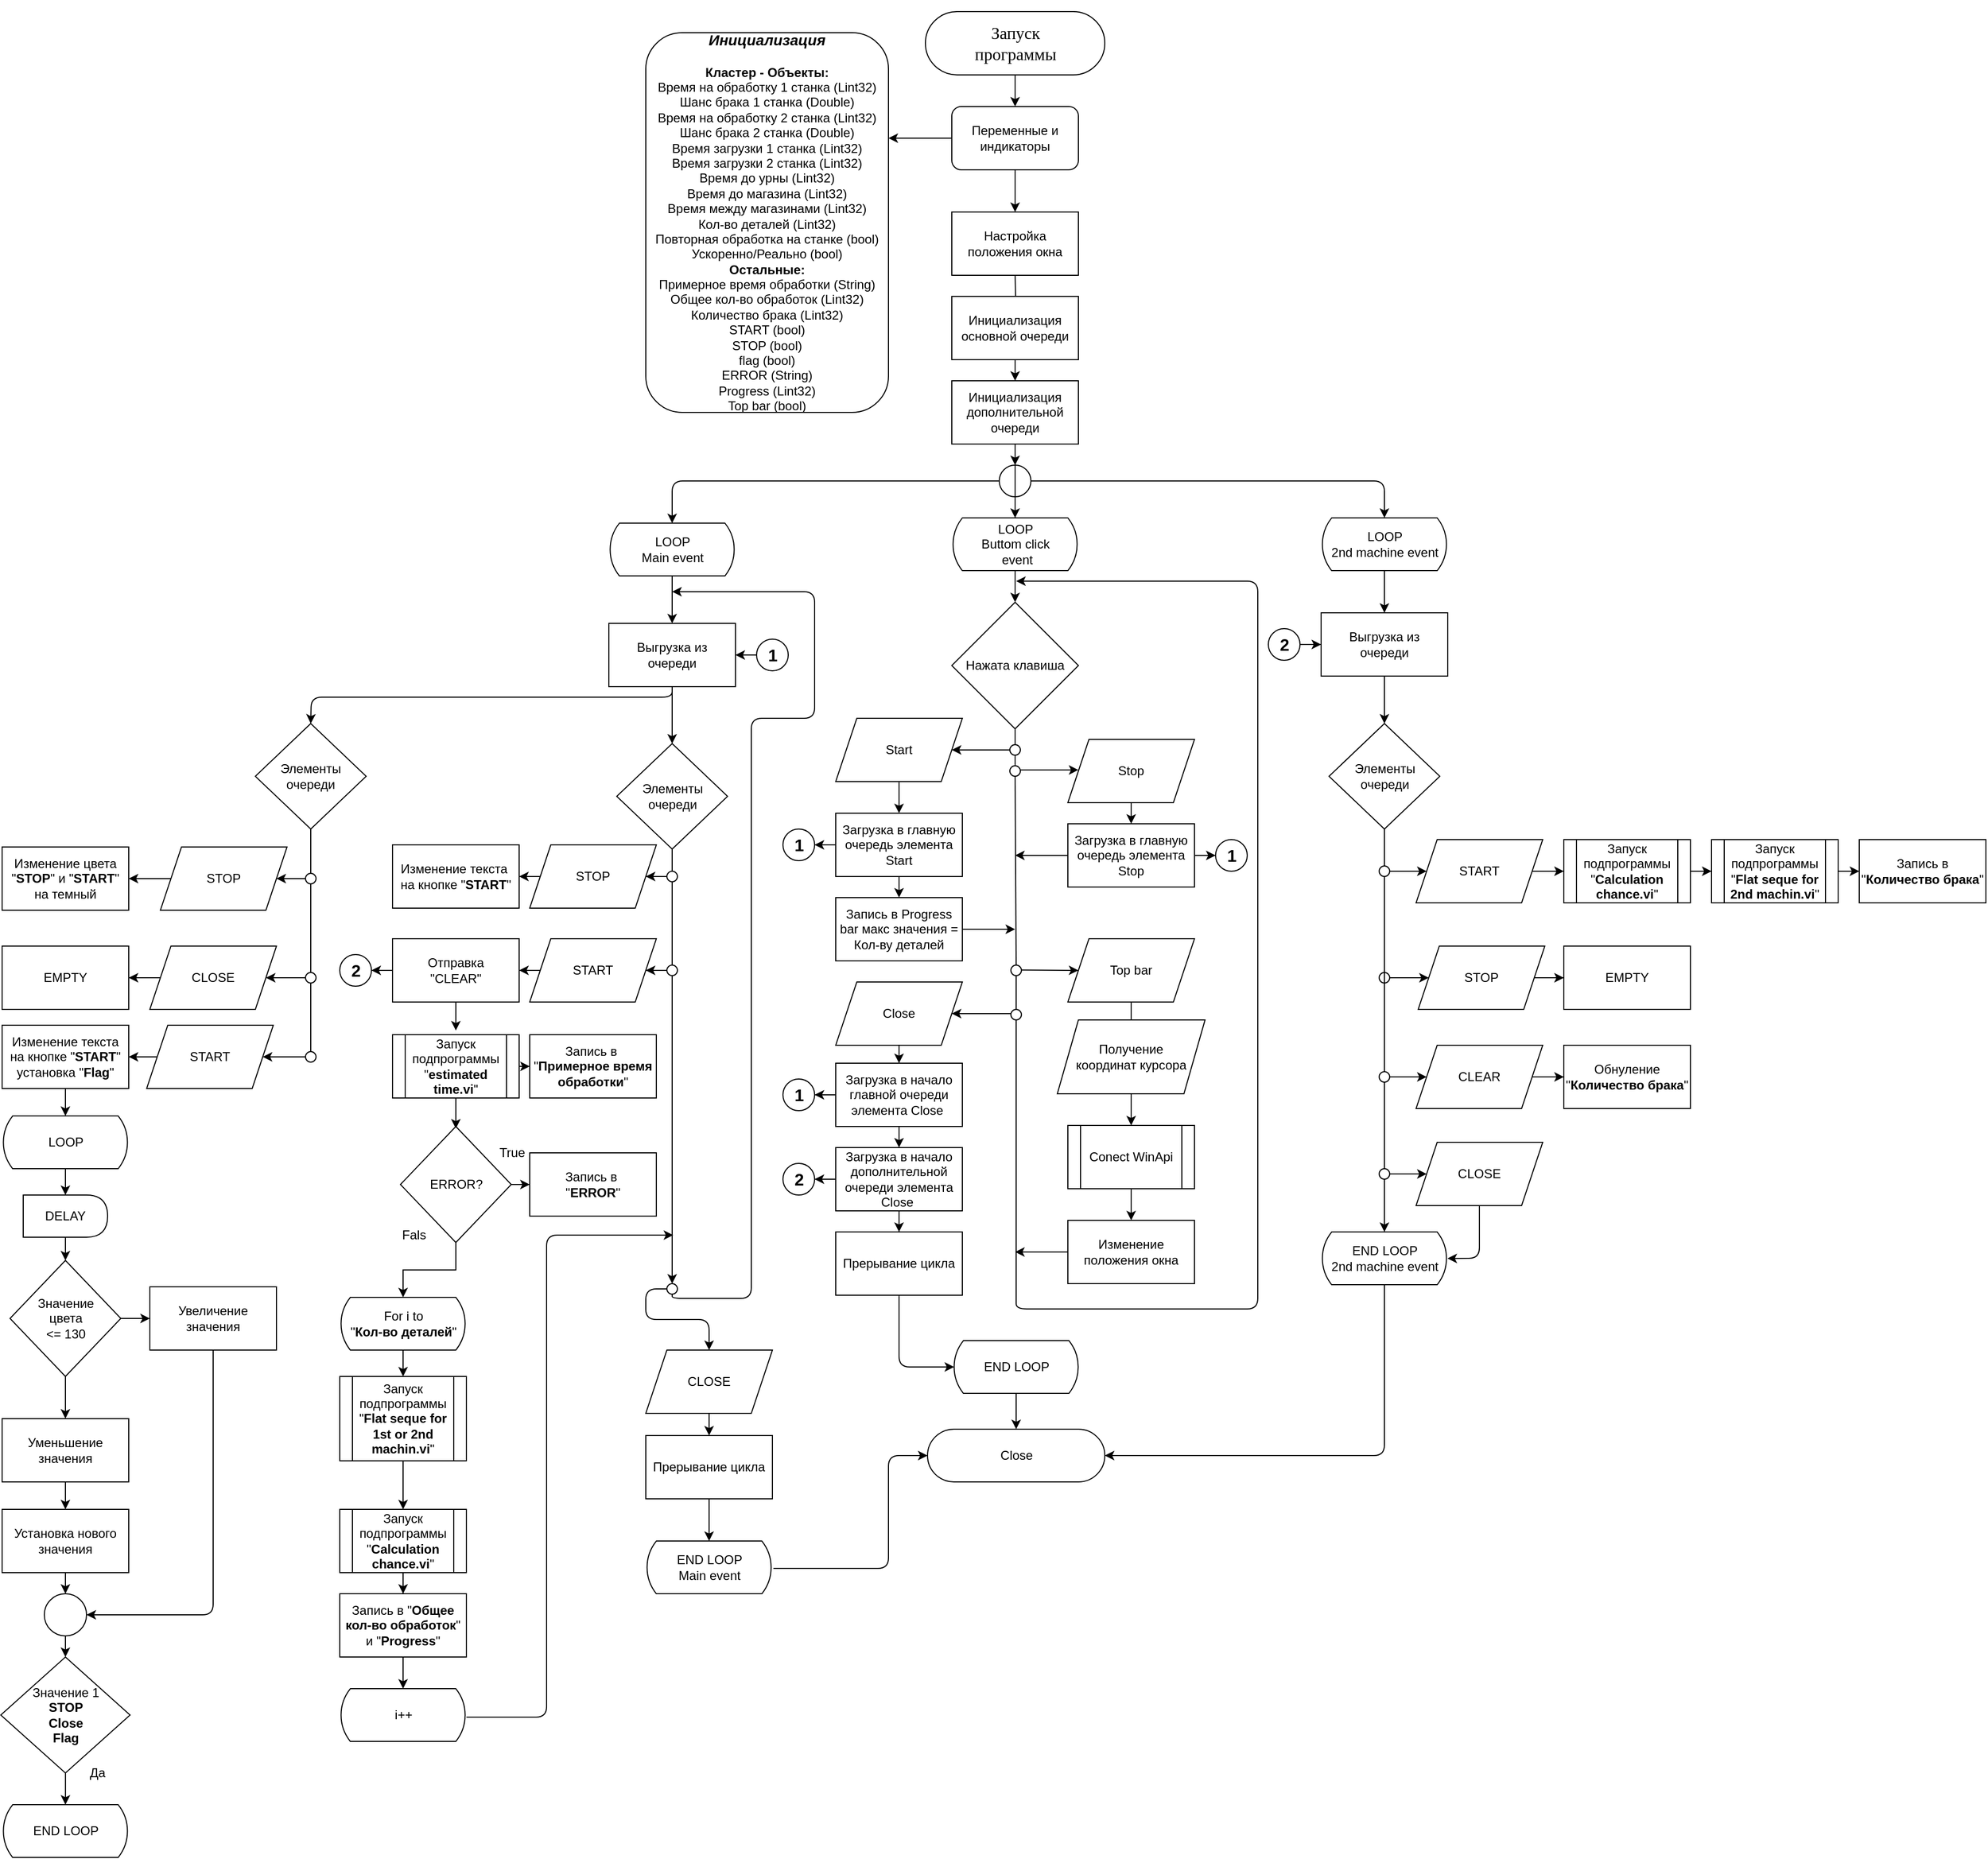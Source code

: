 <mxfile version="13.8.1" type="github">
  <diagram id="C5RBs43oDa-KdzZeNtuy" name="Page-1">
    <mxGraphModel dx="2858" dy="1103" grid="1" gridSize="10" guides="1" tooltips="1" connect="1" arrows="1" fold="1" page="1" pageScale="1" pageWidth="827" pageHeight="1169" math="0" shadow="0">
      <root>
        <mxCell id="WIyWlLk6GJQsqaUBKTNV-0" />
        <mxCell id="WIyWlLk6GJQsqaUBKTNV-1" parent="WIyWlLk6GJQsqaUBKTNV-0" />
        <mxCell id="-fShvXhJAneemEz7oOzi-4" value="" style="edgeStyle=orthogonalEdgeStyle;rounded=0;orthogonalLoop=1;jettySize=auto;html=1;" parent="WIyWlLk6GJQsqaUBKTNV-1" target="-fShvXhJAneemEz7oOzi-3" edge="1">
          <mxGeometry relative="1" as="geometry">
            <mxPoint x="410" y="300" as="sourcePoint" />
          </mxGeometry>
        </mxCell>
        <mxCell id="-fShvXhJAneemEz7oOzi-6" value="" style="edgeStyle=orthogonalEdgeStyle;rounded=0;orthogonalLoop=1;jettySize=auto;html=1;" parent="WIyWlLk6GJQsqaUBKTNV-1" source="-fShvXhJAneemEz7oOzi-3" target="-fShvXhJAneemEz7oOzi-5" edge="1">
          <mxGeometry relative="1" as="geometry" />
        </mxCell>
        <mxCell id="-fShvXhJAneemEz7oOzi-3" value="Инициализация основной очереди" style="whiteSpace=wrap;html=1;rounded=0;" parent="WIyWlLk6GJQsqaUBKTNV-1" vertex="1">
          <mxGeometry x="350" y="320" width="120" height="60" as="geometry" />
        </mxCell>
        <mxCell id="-fShvXhJAneemEz7oOzi-10" value="" style="edgeStyle=orthogonalEdgeStyle;rounded=0;orthogonalLoop=1;jettySize=auto;html=1;entryX=0.5;entryY=0;entryDx=0;entryDy=0;entryPerimeter=0;" parent="WIyWlLk6GJQsqaUBKTNV-1" source="-fShvXhJAneemEz7oOzi-73" target="-fShvXhJAneemEz7oOzi-60" edge="1">
          <mxGeometry relative="1" as="geometry">
            <mxPoint x="410" y="480" as="targetPoint" />
          </mxGeometry>
        </mxCell>
        <mxCell id="-fShvXhJAneemEz7oOzi-5" value="&lt;span&gt;Инициализация дополнительной очереди&lt;/span&gt;" style="whiteSpace=wrap;html=1;rounded=0;" parent="WIyWlLk6GJQsqaUBKTNV-1" vertex="1">
          <mxGeometry x="350" y="400" width="120" height="60" as="geometry" />
        </mxCell>
        <mxCell id="-fShvXhJAneemEz7oOzi-17" value="" style="edgeStyle=orthogonalEdgeStyle;rounded=0;orthogonalLoop=1;jettySize=auto;html=1;exitX=0.5;exitY=1;exitDx=0;exitDy=0;exitPerimeter=0;" parent="WIyWlLk6GJQsqaUBKTNV-1" source="-fShvXhJAneemEz7oOzi-60" target="-fShvXhJAneemEz7oOzi-16" edge="1">
          <mxGeometry relative="1" as="geometry">
            <mxPoint x="410" y="560" as="sourcePoint" />
          </mxGeometry>
        </mxCell>
        <mxCell id="-fShvXhJAneemEz7oOzi-16" value="Нажата клавиша" style="rhombus;whiteSpace=wrap;html=1;arcSize=20;" parent="WIyWlLk6GJQsqaUBKTNV-1" vertex="1">
          <mxGeometry x="350" y="610" width="120" height="120" as="geometry" />
        </mxCell>
        <mxCell id="-fShvXhJAneemEz7oOzi-19" value="" style="endArrow=classic;html=1;entryX=1;entryY=0.5;entryDx=0;entryDy=0;" parent="WIyWlLk6GJQsqaUBKTNV-1" target="-fShvXhJAneemEz7oOzi-20" edge="1">
          <mxGeometry width="50" height="50" relative="1" as="geometry">
            <mxPoint x="410" y="750" as="sourcePoint" />
            <mxPoint x="466" y="750" as="targetPoint" />
          </mxGeometry>
        </mxCell>
        <mxCell id="-fShvXhJAneemEz7oOzi-32" value="" style="edgeStyle=orthogonalEdgeStyle;rounded=0;orthogonalLoop=1;jettySize=auto;html=1;" parent="WIyWlLk6GJQsqaUBKTNV-1" source="-fShvXhJAneemEz7oOzi-20" edge="1">
          <mxGeometry relative="1" as="geometry">
            <mxPoint x="300" y="810" as="targetPoint" />
          </mxGeometry>
        </mxCell>
        <mxCell id="-fShvXhJAneemEz7oOzi-20" value="Start" style="shape=parallelogram;perimeter=parallelogramPerimeter;whiteSpace=wrap;html=1;fixedSize=1;" parent="WIyWlLk6GJQsqaUBKTNV-1" vertex="1">
          <mxGeometry x="240" y="720" width="120" height="60" as="geometry" />
        </mxCell>
        <mxCell id="-fShvXhJAneemEz7oOzi-22" value="" style="endArrow=classic;html=1;entryX=0.083;entryY=0.483;entryDx=0;entryDy=0;entryPerimeter=0;" parent="WIyWlLk6GJQsqaUBKTNV-1" edge="1">
          <mxGeometry width="50" height="50" relative="1" as="geometry">
            <mxPoint x="410" y="769" as="sourcePoint" />
            <mxPoint x="469.96" y="768.98" as="targetPoint" />
          </mxGeometry>
        </mxCell>
        <mxCell id="-fShvXhJAneemEz7oOzi-43" value="" style="edgeStyle=orthogonalEdgeStyle;rounded=0;orthogonalLoop=1;jettySize=auto;html=1;" parent="WIyWlLk6GJQsqaUBKTNV-1" source="-fShvXhJAneemEz7oOzi-23" target="-fShvXhJAneemEz7oOzi-42" edge="1">
          <mxGeometry relative="1" as="geometry" />
        </mxCell>
        <mxCell id="-fShvXhJAneemEz7oOzi-23" value="Close" style="shape=parallelogram;perimeter=parallelogramPerimeter;whiteSpace=wrap;html=1;fixedSize=1;" parent="WIyWlLk6GJQsqaUBKTNV-1" vertex="1">
          <mxGeometry x="240" y="970" width="120" height="60" as="geometry" />
        </mxCell>
        <mxCell id="-fShvXhJAneemEz7oOzi-26" value="" style="endArrow=classic;html=1;entryX=1;entryY=0.5;entryDx=0;entryDy=0;" parent="WIyWlLk6GJQsqaUBKTNV-1" target="-fShvXhJAneemEz7oOzi-23" edge="1">
          <mxGeometry width="50" height="50" relative="1" as="geometry">
            <mxPoint x="410" y="1000" as="sourcePoint" />
            <mxPoint x="350" y="1006.42" as="targetPoint" />
          </mxGeometry>
        </mxCell>
        <mxCell id="-fShvXhJAneemEz7oOzi-34" value="" style="edgeStyle=orthogonalEdgeStyle;rounded=0;orthogonalLoop=1;jettySize=auto;html=1;" parent="WIyWlLk6GJQsqaUBKTNV-1" source="-fShvXhJAneemEz7oOzi-27" edge="1">
          <mxGeometry relative="1" as="geometry">
            <mxPoint x="520" y="1006" as="targetPoint" />
          </mxGeometry>
        </mxCell>
        <mxCell id="-fShvXhJAneemEz7oOzi-27" value="Top bar" style="shape=parallelogram;perimeter=parallelogramPerimeter;whiteSpace=wrap;html=1;fixedSize=1;" parent="WIyWlLk6GJQsqaUBKTNV-1" vertex="1">
          <mxGeometry x="460" y="929" width="120" height="60" as="geometry" />
        </mxCell>
        <mxCell id="-fShvXhJAneemEz7oOzi-30" value="" style="endArrow=classic;html=1;entryX=0.083;entryY=0.5;entryDx=0;entryDy=0;entryPerimeter=0;" parent="WIyWlLk6GJQsqaUBKTNV-1" target="-fShvXhJAneemEz7oOzi-27" edge="1">
          <mxGeometry width="50" height="50" relative="1" as="geometry">
            <mxPoint x="410" y="958.58" as="sourcePoint" />
            <mxPoint x="466" y="959" as="targetPoint" />
          </mxGeometry>
        </mxCell>
        <mxCell id="-fShvXhJAneemEz7oOzi-38" value="" style="edgeStyle=orthogonalEdgeStyle;rounded=0;orthogonalLoop=1;jettySize=auto;html=1;" parent="WIyWlLk6GJQsqaUBKTNV-1" source="-fShvXhJAneemEz7oOzi-35" target="-fShvXhJAneemEz7oOzi-37" edge="1">
          <mxGeometry relative="1" as="geometry" />
        </mxCell>
        <mxCell id="-fShvXhJAneemEz7oOzi-35" value="Получение &lt;br&gt;координат курсора" style="shape=parallelogram;perimeter=parallelogramPerimeter;whiteSpace=wrap;html=1;fixedSize=1;" parent="WIyWlLk6GJQsqaUBKTNV-1" vertex="1">
          <mxGeometry x="450" y="1006" width="140" height="70" as="geometry" />
        </mxCell>
        <mxCell id="-fShvXhJAneemEz7oOzi-40" value="" style="edgeStyle=orthogonalEdgeStyle;rounded=0;orthogonalLoop=1;jettySize=auto;html=1;" parent="WIyWlLk6GJQsqaUBKTNV-1" source="-fShvXhJAneemEz7oOzi-37" target="-fShvXhJAneemEz7oOzi-39" edge="1">
          <mxGeometry relative="1" as="geometry" />
        </mxCell>
        <mxCell id="-fShvXhJAneemEz7oOzi-37" value="Conect WinApi" style="shape=process;whiteSpace=wrap;html=1;backgroundOutline=1;" parent="WIyWlLk6GJQsqaUBKTNV-1" vertex="1">
          <mxGeometry x="460" y="1106" width="120" height="60" as="geometry" />
        </mxCell>
        <mxCell id="-fShvXhJAneemEz7oOzi-41" style="edgeStyle=orthogonalEdgeStyle;rounded=0;orthogonalLoop=1;jettySize=auto;html=1;" parent="WIyWlLk6GJQsqaUBKTNV-1" source="-fShvXhJAneemEz7oOzi-39" edge="1">
          <mxGeometry relative="1" as="geometry">
            <mxPoint x="410" y="1226" as="targetPoint" />
          </mxGeometry>
        </mxCell>
        <mxCell id="-fShvXhJAneemEz7oOzi-39" value="Изменение положения окна" style="rounded=0;whiteSpace=wrap;html=1;" parent="WIyWlLk6GJQsqaUBKTNV-1" vertex="1">
          <mxGeometry x="460" y="1196" width="120" height="60" as="geometry" />
        </mxCell>
        <mxCell id="-fShvXhJAneemEz7oOzi-46" value="" style="edgeStyle=orthogonalEdgeStyle;rounded=0;orthogonalLoop=1;jettySize=auto;html=1;" parent="WIyWlLk6GJQsqaUBKTNV-1" source="-fShvXhJAneemEz7oOzi-42" target="-fShvXhJAneemEz7oOzi-45" edge="1">
          <mxGeometry relative="1" as="geometry" />
        </mxCell>
        <mxCell id="-fShvXhJAneemEz7oOzi-89" value="" style="edgeStyle=orthogonalEdgeStyle;rounded=0;orthogonalLoop=1;jettySize=auto;html=1;" parent="WIyWlLk6GJQsqaUBKTNV-1" source="-fShvXhJAneemEz7oOzi-42" target="-fShvXhJAneemEz7oOzi-88" edge="1">
          <mxGeometry relative="1" as="geometry" />
        </mxCell>
        <mxCell id="-fShvXhJAneemEz7oOzi-42" value="Загрузка в начало главной очереди элемента Close&amp;nbsp;" style="whiteSpace=wrap;html=1;" parent="WIyWlLk6GJQsqaUBKTNV-1" vertex="1">
          <mxGeometry x="240" y="1047" width="120" height="60" as="geometry" />
        </mxCell>
        <mxCell id="-fShvXhJAneemEz7oOzi-50" value="" style="edgeStyle=orthogonalEdgeStyle;rounded=0;orthogonalLoop=1;jettySize=auto;html=1;" parent="WIyWlLk6GJQsqaUBKTNV-1" source="-fShvXhJAneemEz7oOzi-45" target="-fShvXhJAneemEz7oOzi-49" edge="1">
          <mxGeometry relative="1" as="geometry" />
        </mxCell>
        <mxCell id="-fShvXhJAneemEz7oOzi-91" value="" style="edgeStyle=orthogonalEdgeStyle;rounded=0;orthogonalLoop=1;jettySize=auto;html=1;" parent="WIyWlLk6GJQsqaUBKTNV-1" source="-fShvXhJAneemEz7oOzi-45" target="-fShvXhJAneemEz7oOzi-90" edge="1">
          <mxGeometry relative="1" as="geometry" />
        </mxCell>
        <mxCell id="-fShvXhJAneemEz7oOzi-45" value="Загрузка в начало дополнительной очереди&amp;nbsp;элемента Close&amp;nbsp;" style="whiteSpace=wrap;html=1;" parent="WIyWlLk6GJQsqaUBKTNV-1" vertex="1">
          <mxGeometry x="240" y="1127" width="120" height="60" as="geometry" />
        </mxCell>
        <mxCell id="-fShvXhJAneemEz7oOzi-49" value="Прерывание цикла" style="whiteSpace=wrap;html=1;" parent="WIyWlLk6GJQsqaUBKTNV-1" vertex="1">
          <mxGeometry x="240" y="1207" width="120" height="60" as="geometry" />
        </mxCell>
        <mxCell id="-fShvXhJAneemEz7oOzi-57" value="Close" style="html=1;dashed=0;whitespace=wrap;shape=mxgraph.dfd.start" parent="WIyWlLk6GJQsqaUBKTNV-1" vertex="1">
          <mxGeometry x="327" y="1394" width="168" height="50" as="geometry" />
        </mxCell>
        <mxCell id="-fShvXhJAneemEz7oOzi-115" value="" style="edgeStyle=orthogonalEdgeStyle;rounded=0;orthogonalLoop=1;jettySize=auto;html=1;" parent="WIyWlLk6GJQsqaUBKTNV-1" source="-fShvXhJAneemEz7oOzi-58" target="-fShvXhJAneemEz7oOzi-114" edge="1">
          <mxGeometry relative="1" as="geometry" />
        </mxCell>
        <mxCell id="-fShvXhJAneemEz7oOzi-58" value="&lt;h4 style=&quot;font-size: 16px&quot;&gt;&lt;div&gt;&lt;span style=&quot;font-family: &amp;#34;times new roman&amp;#34; ; font-weight: normal&quot;&gt;Запуск&lt;/span&gt;&lt;/div&gt;&lt;font face=&quot;Times New Roman&quot;&gt;&lt;span style=&quot;font-weight: normal&quot;&gt;программы&lt;/span&gt;&lt;/font&gt;&lt;/h4&gt;" style="html=1;dashed=0;whitespace=wrap;shape=mxgraph.dfd.start" parent="WIyWlLk6GJQsqaUBKTNV-1" vertex="1">
          <mxGeometry x="325" y="50" width="170" height="60" as="geometry" />
        </mxCell>
        <mxCell id="-fShvXhJAneemEz7oOzi-60" value="&lt;span&gt;LOOP&lt;/span&gt;&lt;br&gt;&lt;span&gt;Buttom click&lt;/span&gt;&lt;br&gt;&lt;span&gt;&amp;nbsp;event&lt;/span&gt;" style="html=1;dashed=0;whitespace=wrap;shape=mxgraph.dfd.loop" parent="WIyWlLk6GJQsqaUBKTNV-1" vertex="1">
          <mxGeometry x="350" y="530" width="120" height="50" as="geometry" />
        </mxCell>
        <mxCell id="-fShvXhJAneemEz7oOzi-63" value="" style="edgeStyle=orthogonalEdgeStyle;rounded=0;orthogonalLoop=1;jettySize=auto;html=1;" parent="WIyWlLk6GJQsqaUBKTNV-1" source="-fShvXhJAneemEz7oOzi-61" target="-fShvXhJAneemEz7oOzi-57" edge="1">
          <mxGeometry relative="1" as="geometry" />
        </mxCell>
        <mxCell id="-fShvXhJAneemEz7oOzi-61" value="END LOOP" style="html=1;dashed=0;whitespace=wrap;shape=mxgraph.dfd.loop" parent="WIyWlLk6GJQsqaUBKTNV-1" vertex="1">
          <mxGeometry x="351" y="1310" width="120" height="50" as="geometry" />
        </mxCell>
        <mxCell id="CvhOMEdDSVQm0Eng2Md5-30" value="" style="edgeStyle=orthogonalEdgeStyle;rounded=0;orthogonalLoop=1;jettySize=auto;html=1;endArrow=classic;endFill=1;" parent="WIyWlLk6GJQsqaUBKTNV-1" source="-fShvXhJAneemEz7oOzi-68" target="CvhOMEdDSVQm0Eng2Md5-29" edge="1">
          <mxGeometry relative="1" as="geometry" />
        </mxCell>
        <mxCell id="-fShvXhJAneemEz7oOzi-68" value="&lt;span&gt;LOOP&lt;/span&gt;&lt;br&gt;Main event" style="html=1;dashed=0;whitespace=wrap;shape=mxgraph.dfd.loop" parent="WIyWlLk6GJQsqaUBKTNV-1" vertex="1">
          <mxGeometry x="25" y="535" width="120" height="50" as="geometry" />
        </mxCell>
        <mxCell id="CvhOMEdDSVQm0Eng2Md5-27" value="" style="edgeStyle=orthogonalEdgeStyle;rounded=0;orthogonalLoop=1;jettySize=auto;html=1;endArrow=classic;endFill=1;" parent="WIyWlLk6GJQsqaUBKTNV-1" source="-fShvXhJAneemEz7oOzi-69" edge="1">
          <mxGeometry relative="1" as="geometry">
            <mxPoint x="760" y="620" as="targetPoint" />
          </mxGeometry>
        </mxCell>
        <mxCell id="-fShvXhJAneemEz7oOzi-69" value="&lt;span&gt;LOOP&lt;/span&gt;&lt;br&gt;2nd machine event" style="html=1;dashed=0;whitespace=wrap;shape=mxgraph.dfd.loop" parent="WIyWlLk6GJQsqaUBKTNV-1" vertex="1">
          <mxGeometry x="700" y="530" width="120" height="50" as="geometry" />
        </mxCell>
        <mxCell id="-fShvXhJAneemEz7oOzi-71" value="" style="endArrow=classic;html=1;entryX=0.5;entryY=0;entryDx=0;entryDy=0;entryPerimeter=0;exitX=0;exitY=0.5;exitDx=0;exitDy=0;" parent="WIyWlLk6GJQsqaUBKTNV-1" source="-fShvXhJAneemEz7oOzi-73" target="-fShvXhJAneemEz7oOzi-68" edge="1">
          <mxGeometry width="50" height="50" relative="1" as="geometry">
            <mxPoint x="410" y="470" as="sourcePoint" />
            <mxPoint x="190" y="520" as="targetPoint" />
            <Array as="points">
              <mxPoint x="85" y="495" />
            </Array>
          </mxGeometry>
        </mxCell>
        <mxCell id="-fShvXhJAneemEz7oOzi-73" value="" style="shape=lineEllipse;line=vertical;perimeter=ellipsePerimeter;whiteSpace=wrap;html=1;backgroundOutline=1;" parent="WIyWlLk6GJQsqaUBKTNV-1" vertex="1">
          <mxGeometry x="395" y="480" width="30" height="30" as="geometry" />
        </mxCell>
        <mxCell id="-fShvXhJAneemEz7oOzi-74" value="" style="edgeStyle=orthogonalEdgeStyle;rounded=0;orthogonalLoop=1;jettySize=auto;html=1;entryX=0.5;entryY=0;entryDx=0;entryDy=0;entryPerimeter=0;" parent="WIyWlLk6GJQsqaUBKTNV-1" source="-fShvXhJAneemEz7oOzi-5" target="-fShvXhJAneemEz7oOzi-73" edge="1">
          <mxGeometry relative="1" as="geometry">
            <mxPoint x="410" y="460" as="sourcePoint" />
            <mxPoint x="410" y="530" as="targetPoint" />
          </mxGeometry>
        </mxCell>
        <mxCell id="-fShvXhJAneemEz7oOzi-84" value="" style="endArrow=classic;html=1;exitX=1;exitY=0.5;exitDx=0;exitDy=0;entryX=0.5;entryY=0;entryDx=0;entryDy=0;entryPerimeter=0;" parent="WIyWlLk6GJQsqaUBKTNV-1" source="-fShvXhJAneemEz7oOzi-73" target="-fShvXhJAneemEz7oOzi-69" edge="1">
          <mxGeometry width="50" height="50" relative="1" as="geometry">
            <mxPoint x="550" y="490" as="sourcePoint" />
            <mxPoint x="670" y="495" as="targetPoint" />
            <Array as="points">
              <mxPoint x="760" y="495" />
            </Array>
          </mxGeometry>
        </mxCell>
        <mxCell id="-fShvXhJAneemEz7oOzi-85" value="&lt;span&gt;END LOOP&lt;/span&gt;&lt;br&gt;Main event" style="html=1;dashed=0;whitespace=wrap;shape=mxgraph.dfd.loop" parent="WIyWlLk6GJQsqaUBKTNV-1" vertex="1">
          <mxGeometry x="60" y="1500" width="120" height="50" as="geometry" />
        </mxCell>
        <mxCell id="-fShvXhJAneemEz7oOzi-86" value="&lt;span&gt;END LOOP&lt;/span&gt;&lt;br&gt;2nd machine event" style="html=1;dashed=0;whitespace=wrap;shape=mxgraph.dfd.loop" parent="WIyWlLk6GJQsqaUBKTNV-1" vertex="1">
          <mxGeometry x="700" y="1207" width="120" height="50" as="geometry" />
        </mxCell>
        <mxCell id="-fShvXhJAneemEz7oOzi-88" value="&lt;font style=&quot;font-size: 16px&quot;&gt;&lt;b&gt;1&lt;/b&gt;&lt;/font&gt;" style="shape=ellipse;html=1;dashed=0;whitespace=wrap;aspect=fixed;perimeter=ellipsePerimeter;" parent="WIyWlLk6GJQsqaUBKTNV-1" vertex="1">
          <mxGeometry x="190" y="1062" width="30" height="30" as="geometry" />
        </mxCell>
        <mxCell id="-fShvXhJAneemEz7oOzi-90" value="&lt;b&gt;&lt;font style=&quot;font-size: 16px&quot;&gt;2&lt;/font&gt;&lt;/b&gt;" style="shape=ellipse;html=1;dashed=0;whitespace=wrap;aspect=fixed;perimeter=ellipsePerimeter;" parent="WIyWlLk6GJQsqaUBKTNV-1" vertex="1">
          <mxGeometry x="190" y="1142" width="30" height="30" as="geometry" />
        </mxCell>
        <mxCell id="-fShvXhJAneemEz7oOzi-92" value="" style="edgeStyle=orthogonalEdgeStyle;rounded=0;orthogonalLoop=1;jettySize=auto;html=1;" parent="WIyWlLk6GJQsqaUBKTNV-1" edge="1">
          <mxGeometry relative="1" as="geometry">
            <mxPoint x="410" y="850" as="targetPoint" />
            <mxPoint x="460" y="850" as="sourcePoint" />
          </mxGeometry>
        </mxCell>
        <mxCell id="-fShvXhJAneemEz7oOzi-103" value="" style="edgeStyle=orthogonalEdgeStyle;rounded=0;orthogonalLoop=1;jettySize=auto;html=1;" parent="WIyWlLk6GJQsqaUBKTNV-1" source="-fShvXhJAneemEz7oOzi-104" target="-fShvXhJAneemEz7oOzi-105" edge="1">
          <mxGeometry relative="1" as="geometry" />
        </mxCell>
        <mxCell id="-fShvXhJAneemEz7oOzi-108" value="" style="edgeStyle=orthogonalEdgeStyle;rounded=0;orthogonalLoop=1;jettySize=auto;html=1;" parent="WIyWlLk6GJQsqaUBKTNV-1" source="-fShvXhJAneemEz7oOzi-104" target="-fShvXhJAneemEz7oOzi-106" edge="1">
          <mxGeometry relative="1" as="geometry" />
        </mxCell>
        <mxCell id="-fShvXhJAneemEz7oOzi-104" value="Загрузка в главную очередь элемента Start" style="whiteSpace=wrap;html=1;" parent="WIyWlLk6GJQsqaUBKTNV-1" vertex="1">
          <mxGeometry x="240" y="810" width="120" height="60" as="geometry" />
        </mxCell>
        <mxCell id="-fShvXhJAneemEz7oOzi-105" value="&lt;font style=&quot;font-size: 16px&quot;&gt;&lt;b&gt;1&lt;/b&gt;&lt;/font&gt;" style="shape=ellipse;html=1;dashed=0;whitespace=wrap;aspect=fixed;perimeter=ellipsePerimeter;" parent="WIyWlLk6GJQsqaUBKTNV-1" vertex="1">
          <mxGeometry x="190" y="825" width="30" height="30" as="geometry" />
        </mxCell>
        <mxCell id="-fShvXhJAneemEz7oOzi-109" style="edgeStyle=orthogonalEdgeStyle;rounded=0;orthogonalLoop=1;jettySize=auto;html=1;" parent="WIyWlLk6GJQsqaUBKTNV-1" source="-fShvXhJAneemEz7oOzi-106" edge="1">
          <mxGeometry relative="1" as="geometry">
            <mxPoint x="410" y="920" as="targetPoint" />
          </mxGeometry>
        </mxCell>
        <mxCell id="-fShvXhJAneemEz7oOzi-106" value="Запись в Progress bar макс значения = Кол-ву деталей" style="whiteSpace=wrap;html=1;" parent="WIyWlLk6GJQsqaUBKTNV-1" vertex="1">
          <mxGeometry x="240" y="890" width="120" height="60" as="geometry" />
        </mxCell>
        <mxCell id="-fShvXhJAneemEz7oOzi-110" value="Настройка положения окна" style="whiteSpace=wrap;html=1;rounded=0;" parent="WIyWlLk6GJQsqaUBKTNV-1" vertex="1">
          <mxGeometry x="350" y="240" width="120" height="60" as="geometry" />
        </mxCell>
        <mxCell id="-fShvXhJAneemEz7oOzi-113" value="&lt;b&gt;&lt;i&gt;&lt;font style=&quot;font-size: 14px&quot;&gt;Инициализация&lt;br&gt;&lt;/font&gt;&lt;/i&gt;&lt;/b&gt;&lt;br&gt;&lt;b&gt;Кластер - Объекты:&lt;br&gt;&lt;/b&gt;Время на обработку 1 станка (Lint32)&lt;br&gt;Шанс брака 1 станка (Double)&lt;br&gt;Время на обработку 2 станка (Lint32)&lt;br&gt;Шанс брака 2 станка (Double)&lt;br&gt;Время загрузки 1 станка (Lint32)&lt;br&gt;Время загрузки 2 станка (Lint32)&lt;br&gt;Время до урны (Lint32)&lt;br&gt;Время до магазина (Lint32)&lt;br&gt;Время между магазинами (Lint32)&lt;br&gt;Кол-во деталей (Lint32)&lt;br&gt;Повторная обработка на станке (bool)&lt;br&gt;Ускоренно/Реально (bool)&lt;br&gt;&lt;b&gt;Остальные:&lt;br&gt;&lt;/b&gt;Примерное время обработки (String)&lt;br&gt;Общее кол-во обработок (Lint32)&lt;br&gt;Количество брака (Lint32)&lt;br&gt;START (bool)&lt;br&gt;STOP (bool)&lt;br&gt;flag (bool)&lt;br&gt;ERROR (String)&lt;br&gt;Progress (Lint32)&lt;br&gt;Top bar (bool)" style="rounded=1;whiteSpace=wrap;html=1;shadow=0;glass=0;" parent="WIyWlLk6GJQsqaUBKTNV-1" vertex="1">
          <mxGeometry x="60" y="70" width="230" height="360" as="geometry" />
        </mxCell>
        <mxCell id="-fShvXhJAneemEz7oOzi-116" value="" style="edgeStyle=orthogonalEdgeStyle;rounded=0;orthogonalLoop=1;jettySize=auto;html=1;" parent="WIyWlLk6GJQsqaUBKTNV-1" source="-fShvXhJAneemEz7oOzi-114" target="-fShvXhJAneemEz7oOzi-110" edge="1">
          <mxGeometry relative="1" as="geometry" />
        </mxCell>
        <mxCell id="-fShvXhJAneemEz7oOzi-119" style="edgeStyle=orthogonalEdgeStyle;rounded=0;orthogonalLoop=1;jettySize=auto;html=1;" parent="WIyWlLk6GJQsqaUBKTNV-1" source="-fShvXhJAneemEz7oOzi-114" edge="1">
          <mxGeometry relative="1" as="geometry">
            <mxPoint x="290" y="170" as="targetPoint" />
          </mxGeometry>
        </mxCell>
        <mxCell id="-fShvXhJAneemEz7oOzi-114" value="Переменные и индикаторы" style="rounded=1;whiteSpace=wrap;html=1;" parent="WIyWlLk6GJQsqaUBKTNV-1" vertex="1">
          <mxGeometry x="350" y="140" width="120" height="60" as="geometry" />
        </mxCell>
        <mxCell id="CvhOMEdDSVQm0Eng2Md5-2" style="edgeStyle=orthogonalEdgeStyle;rounded=0;orthogonalLoop=1;jettySize=auto;html=1;entryX=0.5;entryY=0;entryDx=0;entryDy=0;" parent="WIyWlLk6GJQsqaUBKTNV-1" source="CvhOMEdDSVQm0Eng2Md5-3" target="CvhOMEdDSVQm0Eng2Md5-6" edge="1">
          <mxGeometry relative="1" as="geometry" />
        </mxCell>
        <mxCell id="CvhOMEdDSVQm0Eng2Md5-3" value="Stop" style="shape=parallelogram;perimeter=parallelogramPerimeter;whiteSpace=wrap;html=1;fixedSize=1;" parent="WIyWlLk6GJQsqaUBKTNV-1" vertex="1">
          <mxGeometry x="460" y="740" width="120" height="60" as="geometry" />
        </mxCell>
        <mxCell id="CvhOMEdDSVQm0Eng2Md5-4" value="" style="edgeStyle=orthogonalEdgeStyle;rounded=0;orthogonalLoop=1;jettySize=auto;html=1;" parent="WIyWlLk6GJQsqaUBKTNV-1" source="CvhOMEdDSVQm0Eng2Md5-6" target="CvhOMEdDSVQm0Eng2Md5-5" edge="1">
          <mxGeometry relative="1" as="geometry" />
        </mxCell>
        <mxCell id="K_pdYuea1hL2XRgQHVC1-78" value="" style="edgeStyle=orthogonalEdgeStyle;rounded=0;orthogonalLoop=1;jettySize=auto;html=1;endArrow=none;endFill=0;" edge="1" parent="WIyWlLk6GJQsqaUBKTNV-1" source="CvhOMEdDSVQm0Eng2Md5-5" target="CvhOMEdDSVQm0Eng2Md5-3">
          <mxGeometry relative="1" as="geometry" />
        </mxCell>
        <mxCell id="CvhOMEdDSVQm0Eng2Md5-5" value="&lt;font style=&quot;font-size: 16px&quot;&gt;&lt;b&gt;1&lt;/b&gt;&lt;/font&gt;" style="shape=ellipse;html=1;dashed=0;whitespace=wrap;aspect=fixed;perimeter=ellipsePerimeter;" parent="WIyWlLk6GJQsqaUBKTNV-1" vertex="1">
          <mxGeometry x="600" y="835" width="30" height="30" as="geometry" />
        </mxCell>
        <mxCell id="CvhOMEdDSVQm0Eng2Md5-6" value="Загрузка в главную очередь элемента Stop" style="whiteSpace=wrap;html=1;" parent="WIyWlLk6GJQsqaUBKTNV-1" vertex="1">
          <mxGeometry x="460" y="820" width="120" height="60" as="geometry" />
        </mxCell>
        <mxCell id="CvhOMEdDSVQm0Eng2Md5-12" value="" style="endArrow=classic;html=1;exitX=0.5;exitY=1;exitDx=0;exitDy=0;entryX=0.01;entryY=0.501;entryDx=0;entryDy=0;entryPerimeter=0;" parent="WIyWlLk6GJQsqaUBKTNV-1" source="-fShvXhJAneemEz7oOzi-49" target="-fShvXhJAneemEz7oOzi-61" edge="1">
          <mxGeometry width="50" height="50" relative="1" as="geometry">
            <mxPoint x="280" y="1340" as="sourcePoint" />
            <mxPoint x="300" y="1340" as="targetPoint" />
            <Array as="points">
              <mxPoint x="300" y="1335" />
            </Array>
          </mxGeometry>
        </mxCell>
        <mxCell id="CvhOMEdDSVQm0Eng2Md5-13" value="" style="ellipse;whiteSpace=wrap;html=1;aspect=fixed;" parent="WIyWlLk6GJQsqaUBKTNV-1" vertex="1">
          <mxGeometry x="406" y="954" width="10" height="10" as="geometry" />
        </mxCell>
        <mxCell id="CvhOMEdDSVQm0Eng2Md5-14" value="" style="endArrow=none;html=1;exitX=0.5;exitY=1;exitDx=0;exitDy=0;entryX=0.5;entryY=0;entryDx=0;entryDy=0;entryPerimeter=0;endFill=0;" parent="WIyWlLk6GJQsqaUBKTNV-1" source="CvhOMEdDSVQm0Eng2Md5-15" target="CvhOMEdDSVQm0Eng2Md5-13" edge="1">
          <mxGeometry width="50" height="50" relative="1" as="geometry">
            <mxPoint x="410" y="720" as="sourcePoint" />
            <mxPoint x="411" y="1310" as="targetPoint" />
          </mxGeometry>
        </mxCell>
        <mxCell id="CvhOMEdDSVQm0Eng2Md5-15" value="" style="ellipse;whiteSpace=wrap;html=1;aspect=fixed;" parent="WIyWlLk6GJQsqaUBKTNV-1" vertex="1">
          <mxGeometry x="405" y="765" width="10" height="10" as="geometry" />
        </mxCell>
        <mxCell id="CvhOMEdDSVQm0Eng2Md5-16" value="" style="endArrow=none;html=1;exitX=0.5;exitY=1;exitDx=0;exitDy=0;entryX=0.5;entryY=0;entryDx=0;entryDy=0;entryPerimeter=0;endFill=0;" parent="WIyWlLk6GJQsqaUBKTNV-1" source="CvhOMEdDSVQm0Eng2Md5-17" target="CvhOMEdDSVQm0Eng2Md5-15" edge="1">
          <mxGeometry width="50" height="50" relative="1" as="geometry">
            <mxPoint x="410" y="720" as="sourcePoint" />
            <mxPoint x="411" y="954" as="targetPoint" />
          </mxGeometry>
        </mxCell>
        <mxCell id="CvhOMEdDSVQm0Eng2Md5-17" value="" style="ellipse;whiteSpace=wrap;html=1;aspect=fixed;" parent="WIyWlLk6GJQsqaUBKTNV-1" vertex="1">
          <mxGeometry x="405" y="745" width="10" height="10" as="geometry" />
        </mxCell>
        <mxCell id="CvhOMEdDSVQm0Eng2Md5-22" value="" style="endArrow=none;html=1;exitX=0.5;exitY=1;exitDx=0;exitDy=0;entryX=0.5;entryY=0;entryDx=0;entryDy=0;entryPerimeter=0;endFill=0;" parent="WIyWlLk6GJQsqaUBKTNV-1" source="-fShvXhJAneemEz7oOzi-16" target="CvhOMEdDSVQm0Eng2Md5-17" edge="1">
          <mxGeometry width="50" height="50" relative="1" as="geometry">
            <mxPoint x="410" y="720" as="sourcePoint" />
            <mxPoint x="410" y="765" as="targetPoint" />
          </mxGeometry>
        </mxCell>
        <mxCell id="K_pdYuea1hL2XRgQHVC1-76" style="edgeStyle=orthogonalEdgeStyle;rounded=0;orthogonalLoop=1;jettySize=auto;html=1;endArrow=none;endFill=0;" edge="1" parent="WIyWlLk6GJQsqaUBKTNV-1" source="CvhOMEdDSVQm0Eng2Md5-24">
          <mxGeometry relative="1" as="geometry">
            <mxPoint x="411" y="1270" as="targetPoint" />
          </mxGeometry>
        </mxCell>
        <mxCell id="CvhOMEdDSVQm0Eng2Md5-24" value="" style="ellipse;whiteSpace=wrap;html=1;aspect=fixed;" parent="WIyWlLk6GJQsqaUBKTNV-1" vertex="1">
          <mxGeometry x="406" y="996" width="10" height="10" as="geometry" />
        </mxCell>
        <mxCell id="CvhOMEdDSVQm0Eng2Md5-25" value="" style="endArrow=none;html=1;exitX=0.5;exitY=1;exitDx=0;exitDy=0;entryX=0.5;entryY=0;entryDx=0;entryDy=0;entryPerimeter=0;endFill=0;" parent="WIyWlLk6GJQsqaUBKTNV-1" source="CvhOMEdDSVQm0Eng2Md5-13" target="CvhOMEdDSVQm0Eng2Md5-24" edge="1">
          <mxGeometry width="50" height="50" relative="1" as="geometry">
            <mxPoint x="411" y="964" as="sourcePoint" />
            <mxPoint x="411" y="1310.0" as="targetPoint" />
          </mxGeometry>
        </mxCell>
        <mxCell id="CvhOMEdDSVQm0Eng2Md5-38" value="" style="edgeStyle=orthogonalEdgeStyle;rounded=0;orthogonalLoop=1;jettySize=auto;html=1;endArrow=classic;endFill=1;" parent="WIyWlLk6GJQsqaUBKTNV-1" source="CvhOMEdDSVQm0Eng2Md5-29" target="CvhOMEdDSVQm0Eng2Md5-36" edge="1">
          <mxGeometry relative="1" as="geometry" />
        </mxCell>
        <mxCell id="CvhOMEdDSVQm0Eng2Md5-29" value="Выгрузка из &lt;br&gt;очереди" style="whiteSpace=wrap;html=1;" parent="WIyWlLk6GJQsqaUBKTNV-1" vertex="1">
          <mxGeometry x="25" y="630" width="120" height="60" as="geometry" />
        </mxCell>
        <mxCell id="CvhOMEdDSVQm0Eng2Md5-40" value="" style="edgeStyle=orthogonalEdgeStyle;rounded=0;orthogonalLoop=1;jettySize=auto;html=1;endArrow=classic;endFill=1;" parent="WIyWlLk6GJQsqaUBKTNV-1" source="CvhOMEdDSVQm0Eng2Md5-31" target="CvhOMEdDSVQm0Eng2Md5-39" edge="1">
          <mxGeometry relative="1" as="geometry" />
        </mxCell>
        <mxCell id="CvhOMEdDSVQm0Eng2Md5-31" value="Выгрузка из &lt;br&gt;очереди" style="whiteSpace=wrap;html=1;" parent="WIyWlLk6GJQsqaUBKTNV-1" vertex="1">
          <mxGeometry x="700" y="620" width="120" height="60" as="geometry" />
        </mxCell>
        <mxCell id="CvhOMEdDSVQm0Eng2Md5-35" value="" style="edgeStyle=orthogonalEdgeStyle;rounded=0;orthogonalLoop=1;jettySize=auto;html=1;endArrow=classic;endFill=1;" parent="WIyWlLk6GJQsqaUBKTNV-1" source="CvhOMEdDSVQm0Eng2Md5-32" target="CvhOMEdDSVQm0Eng2Md5-29" edge="1">
          <mxGeometry relative="1" as="geometry" />
        </mxCell>
        <mxCell id="CvhOMEdDSVQm0Eng2Md5-32" value="&lt;font style=&quot;font-size: 16px&quot;&gt;&lt;b&gt;1&lt;/b&gt;&lt;/font&gt;" style="shape=ellipse;html=1;dashed=0;whitespace=wrap;aspect=fixed;perimeter=ellipsePerimeter;" parent="WIyWlLk6GJQsqaUBKTNV-1" vertex="1">
          <mxGeometry x="165" y="645" width="30" height="30" as="geometry" />
        </mxCell>
        <mxCell id="CvhOMEdDSVQm0Eng2Md5-34" value="" style="edgeStyle=orthogonalEdgeStyle;rounded=0;orthogonalLoop=1;jettySize=auto;html=1;endArrow=classic;endFill=1;" parent="WIyWlLk6GJQsqaUBKTNV-1" source="CvhOMEdDSVQm0Eng2Md5-33" target="CvhOMEdDSVQm0Eng2Md5-31" edge="1">
          <mxGeometry relative="1" as="geometry" />
        </mxCell>
        <mxCell id="CvhOMEdDSVQm0Eng2Md5-33" value="&lt;b&gt;&lt;font style=&quot;font-size: 16px&quot;&gt;2&lt;/font&gt;&lt;/b&gt;" style="shape=ellipse;html=1;dashed=0;whitespace=wrap;aspect=fixed;perimeter=ellipsePerimeter;" parent="WIyWlLk6GJQsqaUBKTNV-1" vertex="1">
          <mxGeometry x="650" y="635" width="30" height="30" as="geometry" />
        </mxCell>
        <mxCell id="CvhOMEdDSVQm0Eng2Md5-36" value="Элементы &lt;br&gt;очереди" style="rhombus;whiteSpace=wrap;html=1;arcSize=20;" parent="WIyWlLk6GJQsqaUBKTNV-1" vertex="1">
          <mxGeometry x="32.5" y="744" width="105" height="100" as="geometry" />
        </mxCell>
        <mxCell id="CvhOMEdDSVQm0Eng2Md5-46" value="" style="edgeStyle=orthogonalEdgeStyle;rounded=0;orthogonalLoop=1;jettySize=auto;html=1;endArrow=classic;endFill=1;" parent="WIyWlLk6GJQsqaUBKTNV-1" source="CvhOMEdDSVQm0Eng2Md5-79" target="-fShvXhJAneemEz7oOzi-86" edge="1">
          <mxGeometry relative="1" as="geometry" />
        </mxCell>
        <mxCell id="CvhOMEdDSVQm0Eng2Md5-39" value="Элементы &lt;br&gt;очереди" style="rhombus;whiteSpace=wrap;html=1;arcSize=20;" parent="WIyWlLk6GJQsqaUBKTNV-1" vertex="1">
          <mxGeometry x="707.5" y="725" width="105" height="100" as="geometry" />
        </mxCell>
        <mxCell id="CvhOMEdDSVQm0Eng2Md5-43" value="" style="endArrow=classic;html=1;exitX=0.5;exitY=1;exitDx=0;exitDy=0;exitPerimeter=0;entryX=1;entryY=0.5;entryDx=0;entryDy=0;entryPerimeter=0;" parent="WIyWlLk6GJQsqaUBKTNV-1" source="-fShvXhJAneemEz7oOzi-86" target="-fShvXhJAneemEz7oOzi-57" edge="1">
          <mxGeometry width="50" height="50" relative="1" as="geometry">
            <mxPoint x="740" y="1440" as="sourcePoint" />
            <mxPoint x="830" y="1420" as="targetPoint" />
            <Array as="points">
              <mxPoint x="760" y="1419" />
            </Array>
          </mxGeometry>
        </mxCell>
        <mxCell id="CvhOMEdDSVQm0Eng2Md5-44" value="" style="endArrow=classic;html=1;exitX=1.008;exitY=0.52;exitDx=0;exitDy=0;exitPerimeter=0;entryX=0;entryY=0.5;entryDx=0;entryDy=0;entryPerimeter=0;" parent="WIyWlLk6GJQsqaUBKTNV-1" source="-fShvXhJAneemEz7oOzi-85" target="-fShvXhJAneemEz7oOzi-57" edge="1">
          <mxGeometry width="50" height="50" relative="1" as="geometry">
            <mxPoint x="60" y="1360" as="sourcePoint" />
            <mxPoint x="85" y="1390" as="targetPoint" />
            <Array as="points">
              <mxPoint x="290" y="1526" />
              <mxPoint x="290" y="1419" />
            </Array>
          </mxGeometry>
        </mxCell>
        <mxCell id="CvhOMEdDSVQm0Eng2Md5-47" value="" style="endArrow=classic;html=1;exitX=1;exitY=0.5;exitDx=0;exitDy=0;" parent="WIyWlLk6GJQsqaUBKTNV-1" source="CvhOMEdDSVQm0Eng2Md5-57" edge="1">
          <mxGeometry width="50" height="50" relative="1" as="geometry">
            <mxPoint x="820" y="905" as="sourcePoint" />
            <mxPoint x="800" y="865" as="targetPoint" />
          </mxGeometry>
        </mxCell>
        <mxCell id="CvhOMEdDSVQm0Eng2Md5-57" value="" style="ellipse;whiteSpace=wrap;html=1;aspect=fixed;" parent="WIyWlLk6GJQsqaUBKTNV-1" vertex="1">
          <mxGeometry x="755" y="860" width="10" height="10" as="geometry" />
        </mxCell>
        <mxCell id="CvhOMEdDSVQm0Eng2Md5-60" value="" style="edgeStyle=orthogonalEdgeStyle;rounded=0;orthogonalLoop=1;jettySize=auto;html=1;endArrow=none;endFill=0;" parent="WIyWlLk6GJQsqaUBKTNV-1" source="CvhOMEdDSVQm0Eng2Md5-39" target="CvhOMEdDSVQm0Eng2Md5-57" edge="1">
          <mxGeometry relative="1" as="geometry">
            <mxPoint x="760" y="825" as="sourcePoint" />
            <mxPoint x="760" y="1310" as="targetPoint" />
          </mxGeometry>
        </mxCell>
        <mxCell id="K_pdYuea1hL2XRgQHVC1-9" value="" style="edgeStyle=orthogonalEdgeStyle;rounded=0;orthogonalLoop=1;jettySize=auto;html=1;" edge="1" parent="WIyWlLk6GJQsqaUBKTNV-1" source="CvhOMEdDSVQm0Eng2Md5-65">
          <mxGeometry relative="1" as="geometry">
            <mxPoint x="930" y="865" as="targetPoint" />
          </mxGeometry>
        </mxCell>
        <mxCell id="CvhOMEdDSVQm0Eng2Md5-65" value="START" style="shape=parallelogram;perimeter=parallelogramPerimeter;whiteSpace=wrap;html=1;fixedSize=1;" parent="WIyWlLk6GJQsqaUBKTNV-1" vertex="1">
          <mxGeometry x="790" y="835" width="120" height="60" as="geometry" />
        </mxCell>
        <mxCell id="CvhOMEdDSVQm0Eng2Md5-72" value="" style="endArrow=classic;html=1;exitX=1;exitY=0.5;exitDx=0;exitDy=0;" parent="WIyWlLk6GJQsqaUBKTNV-1" source="CvhOMEdDSVQm0Eng2Md5-73" edge="1">
          <mxGeometry width="50" height="50" relative="1" as="geometry">
            <mxPoint x="822" y="1006" as="sourcePoint" />
            <mxPoint x="802" y="966" as="targetPoint" />
          </mxGeometry>
        </mxCell>
        <mxCell id="CvhOMEdDSVQm0Eng2Md5-73" value="" style="ellipse;whiteSpace=wrap;html=1;aspect=fixed;" parent="WIyWlLk6GJQsqaUBKTNV-1" vertex="1">
          <mxGeometry x="755" y="961" width="10" height="10" as="geometry" />
        </mxCell>
        <mxCell id="K_pdYuea1hL2XRgQHVC1-1" value="" style="edgeStyle=orthogonalEdgeStyle;rounded=0;orthogonalLoop=1;jettySize=auto;html=1;" edge="1" parent="WIyWlLk6GJQsqaUBKTNV-1" source="CvhOMEdDSVQm0Eng2Md5-74" target="K_pdYuea1hL2XRgQHVC1-0">
          <mxGeometry relative="1" as="geometry" />
        </mxCell>
        <mxCell id="CvhOMEdDSVQm0Eng2Md5-74" value="STOP" style="shape=parallelogram;perimeter=parallelogramPerimeter;whiteSpace=wrap;html=1;fixedSize=1;" parent="WIyWlLk6GJQsqaUBKTNV-1" vertex="1">
          <mxGeometry x="792" y="936" width="120" height="60" as="geometry" />
        </mxCell>
        <mxCell id="CvhOMEdDSVQm0Eng2Md5-75" value="" style="endArrow=classic;html=1;exitX=1;exitY=0.5;exitDx=0;exitDy=0;entryX=0;entryY=0.5;entryDx=0;entryDy=0;" parent="WIyWlLk6GJQsqaUBKTNV-1" source="CvhOMEdDSVQm0Eng2Md5-76" target="CvhOMEdDSVQm0Eng2Md5-77" edge="1">
          <mxGeometry width="50" height="50" relative="1" as="geometry">
            <mxPoint x="955" y="1057" as="sourcePoint" />
            <mxPoint x="935" y="1017" as="targetPoint" />
          </mxGeometry>
        </mxCell>
        <mxCell id="K_pdYuea1hL2XRgQHVC1-5" value="" style="edgeStyle=orthogonalEdgeStyle;rounded=0;orthogonalLoop=1;jettySize=auto;html=1;" edge="1" parent="WIyWlLk6GJQsqaUBKTNV-1" source="CvhOMEdDSVQm0Eng2Md5-77" target="K_pdYuea1hL2XRgQHVC1-4">
          <mxGeometry relative="1" as="geometry" />
        </mxCell>
        <mxCell id="CvhOMEdDSVQm0Eng2Md5-77" value="CLEAR" style="shape=parallelogram;perimeter=parallelogramPerimeter;whiteSpace=wrap;html=1;fixedSize=1;" parent="WIyWlLk6GJQsqaUBKTNV-1" vertex="1">
          <mxGeometry x="790" y="1030" width="120" height="60" as="geometry" />
        </mxCell>
        <mxCell id="CvhOMEdDSVQm0Eng2Md5-78" value="" style="endArrow=classic;html=1;exitX=1;exitY=0.5;exitDx=0;exitDy=0;entryX=0;entryY=0.5;entryDx=0;entryDy=0;" parent="WIyWlLk6GJQsqaUBKTNV-1" source="CvhOMEdDSVQm0Eng2Md5-79" target="CvhOMEdDSVQm0Eng2Md5-80" edge="1">
          <mxGeometry width="50" height="50" relative="1" as="geometry">
            <mxPoint x="935" y="1146" as="sourcePoint" />
            <mxPoint x="915" y="1106" as="targetPoint" />
          </mxGeometry>
        </mxCell>
        <mxCell id="CvhOMEdDSVQm0Eng2Md5-80" value="CLOSE" style="shape=parallelogram;perimeter=parallelogramPerimeter;whiteSpace=wrap;html=1;fixedSize=1;" parent="WIyWlLk6GJQsqaUBKTNV-1" vertex="1">
          <mxGeometry x="790" y="1122" width="120" height="60" as="geometry" />
        </mxCell>
        <mxCell id="CvhOMEdDSVQm0Eng2Md5-76" value="" style="ellipse;whiteSpace=wrap;html=1;aspect=fixed;" parent="WIyWlLk6GJQsqaUBKTNV-1" vertex="1">
          <mxGeometry x="755" y="1055" width="10" height="10" as="geometry" />
        </mxCell>
        <mxCell id="CvhOMEdDSVQm0Eng2Md5-81" value="" style="edgeStyle=orthogonalEdgeStyle;rounded=0;orthogonalLoop=1;jettySize=auto;html=1;endArrow=none;endFill=0;" parent="WIyWlLk6GJQsqaUBKTNV-1" source="CvhOMEdDSVQm0Eng2Md5-57" target="CvhOMEdDSVQm0Eng2Md5-76" edge="1">
          <mxGeometry relative="1" as="geometry">
            <mxPoint x="760" y="870" as="sourcePoint" />
            <mxPoint x="760" y="1310" as="targetPoint" />
          </mxGeometry>
        </mxCell>
        <mxCell id="CvhOMEdDSVQm0Eng2Md5-79" value="" style="ellipse;whiteSpace=wrap;html=1;aspect=fixed;" parent="WIyWlLk6GJQsqaUBKTNV-1" vertex="1">
          <mxGeometry x="755" y="1147" width="10" height="10" as="geometry" />
        </mxCell>
        <mxCell id="CvhOMEdDSVQm0Eng2Md5-83" value="" style="edgeStyle=orthogonalEdgeStyle;rounded=0;orthogonalLoop=1;jettySize=auto;html=1;endArrow=none;endFill=0;" parent="WIyWlLk6GJQsqaUBKTNV-1" source="CvhOMEdDSVQm0Eng2Md5-76" target="CvhOMEdDSVQm0Eng2Md5-79" edge="1">
          <mxGeometry relative="1" as="geometry">
            <mxPoint x="760" y="1065" as="sourcePoint" />
            <mxPoint x="760" y="1310" as="targetPoint" />
          </mxGeometry>
        </mxCell>
        <mxCell id="K_pdYuea1hL2XRgQHVC1-0" value="EMPTY" style="rounded=0;whiteSpace=wrap;html=1;" vertex="1" parent="WIyWlLk6GJQsqaUBKTNV-1">
          <mxGeometry x="930" y="936" width="120" height="60" as="geometry" />
        </mxCell>
        <mxCell id="K_pdYuea1hL2XRgQHVC1-4" value="Обнуление &quot;&lt;b&gt;Количество брака&lt;/b&gt;&quot;" style="whiteSpace=wrap;html=1;" vertex="1" parent="WIyWlLk6GJQsqaUBKTNV-1">
          <mxGeometry x="930" y="1030" width="120" height="60" as="geometry" />
        </mxCell>
        <mxCell id="K_pdYuea1hL2XRgQHVC1-7" value="" style="endArrow=classic;html=1;exitX=0.5;exitY=1;exitDx=0;exitDy=0;entryX=0.998;entryY=0.502;entryDx=0;entryDy=0;entryPerimeter=0;" edge="1" parent="WIyWlLk6GJQsqaUBKTNV-1" source="CvhOMEdDSVQm0Eng2Md5-80" target="-fShvXhJAneemEz7oOzi-86">
          <mxGeometry width="50" height="50" relative="1" as="geometry">
            <mxPoint x="700" y="1110" as="sourcePoint" />
            <mxPoint x="840" y="1230" as="targetPoint" />
            <Array as="points">
              <mxPoint x="850" y="1232" />
            </Array>
          </mxGeometry>
        </mxCell>
        <mxCell id="K_pdYuea1hL2XRgQHVC1-81" value="" style="edgeStyle=orthogonalEdgeStyle;rounded=0;orthogonalLoop=1;jettySize=auto;html=1;endArrow=classic;endFill=1;" edge="1" parent="WIyWlLk6GJQsqaUBKTNV-1" source="CvhOMEdDSVQm0Eng2Md5-51" target="K_pdYuea1hL2XRgQHVC1-80">
          <mxGeometry relative="1" as="geometry" />
        </mxCell>
        <mxCell id="CvhOMEdDSVQm0Eng2Md5-51" value="" style="ellipse;whiteSpace=wrap;html=1;aspect=fixed;" parent="WIyWlLk6GJQsqaUBKTNV-1" vertex="1">
          <mxGeometry x="80" y="865" width="10" height="10" as="geometry" />
        </mxCell>
        <mxCell id="K_pdYuea1hL2XRgQHVC1-11" style="edgeStyle=orthogonalEdgeStyle;rounded=0;orthogonalLoop=1;jettySize=auto;html=1;entryX=0.5;entryY=0;entryDx=0;entryDy=0;entryPerimeter=0;endArrow=none;endFill=0;" edge="1" parent="WIyWlLk6GJQsqaUBKTNV-1" source="CvhOMEdDSVQm0Eng2Md5-36" target="CvhOMEdDSVQm0Eng2Md5-51">
          <mxGeometry relative="1" as="geometry">
            <mxPoint x="85" y="820" as="sourcePoint" />
            <mxPoint x="85" y="1310" as="targetPoint" />
          </mxGeometry>
        </mxCell>
        <mxCell id="K_pdYuea1hL2XRgQHVC1-16" value="Элементы &lt;br&gt;очереди" style="rhombus;whiteSpace=wrap;html=1;arcSize=20;" vertex="1" parent="WIyWlLk6GJQsqaUBKTNV-1">
          <mxGeometry x="-310" y="725" width="105" height="100" as="geometry" />
        </mxCell>
        <mxCell id="K_pdYuea1hL2XRgQHVC1-17" value="" style="endArrow=classic;html=1;entryX=0.5;entryY=0;entryDx=0;entryDy=0;exitX=0.5;exitY=1;exitDx=0;exitDy=0;" edge="1" parent="WIyWlLk6GJQsqaUBKTNV-1" source="CvhOMEdDSVQm0Eng2Md5-29" target="K_pdYuea1hL2XRgQHVC1-16">
          <mxGeometry width="50" height="50" relative="1" as="geometry">
            <mxPoint x="90" y="690" as="sourcePoint" />
            <mxPoint x="-250" y="700" as="targetPoint" />
            <Array as="points">
              <mxPoint x="85" y="700" />
              <mxPoint x="-257" y="700" />
            </Array>
          </mxGeometry>
        </mxCell>
        <mxCell id="K_pdYuea1hL2XRgQHVC1-48" value="" style="edgeStyle=orthogonalEdgeStyle;rounded=0;orthogonalLoop=1;jettySize=auto;html=1;endArrow=classic;endFill=1;" edge="1" parent="WIyWlLk6GJQsqaUBKTNV-1" source="K_pdYuea1hL2XRgQHVC1-18" target="K_pdYuea1hL2XRgQHVC1-45">
          <mxGeometry relative="1" as="geometry" />
        </mxCell>
        <mxCell id="K_pdYuea1hL2XRgQHVC1-18" value="START" style="shape=parallelogram;perimeter=parallelogramPerimeter;whiteSpace=wrap;html=1;fixedSize=1;" vertex="1" parent="WIyWlLk6GJQsqaUBKTNV-1">
          <mxGeometry x="-413" y="1011" width="120" height="60" as="geometry" />
        </mxCell>
        <mxCell id="K_pdYuea1hL2XRgQHVC1-38" value="" style="edgeStyle=orthogonalEdgeStyle;rounded=0;orthogonalLoop=1;jettySize=auto;html=1;endArrow=classic;endFill=1;" edge="1" parent="WIyWlLk6GJQsqaUBKTNV-1" source="K_pdYuea1hL2XRgQHVC1-19" target="K_pdYuea1hL2XRgQHVC1-37">
          <mxGeometry relative="1" as="geometry" />
        </mxCell>
        <mxCell id="K_pdYuea1hL2XRgQHVC1-19" value="STOP" style="shape=parallelogram;perimeter=parallelogramPerimeter;whiteSpace=wrap;html=1;fixedSize=1;" vertex="1" parent="WIyWlLk6GJQsqaUBKTNV-1">
          <mxGeometry x="-400" y="842" width="120" height="60" as="geometry" />
        </mxCell>
        <mxCell id="K_pdYuea1hL2XRgQHVC1-36" value="" style="edgeStyle=orthogonalEdgeStyle;rounded=0;orthogonalLoop=1;jettySize=auto;html=1;endArrow=classic;endFill=1;" edge="1" parent="WIyWlLk6GJQsqaUBKTNV-1" source="K_pdYuea1hL2XRgQHVC1-20" target="K_pdYuea1hL2XRgQHVC1-35">
          <mxGeometry relative="1" as="geometry" />
        </mxCell>
        <mxCell id="K_pdYuea1hL2XRgQHVC1-20" value="CLOSE" style="shape=parallelogram;perimeter=parallelogramPerimeter;whiteSpace=wrap;html=1;fixedSize=1;" vertex="1" parent="WIyWlLk6GJQsqaUBKTNV-1">
          <mxGeometry x="-410" y="936" width="120" height="60" as="geometry" />
        </mxCell>
        <mxCell id="K_pdYuea1hL2XRgQHVC1-34" value="" style="edgeStyle=orthogonalEdgeStyle;rounded=0;orthogonalLoop=1;jettySize=auto;html=1;endArrow=classic;endFill=1;" edge="1" parent="WIyWlLk6GJQsqaUBKTNV-1" source="K_pdYuea1hL2XRgQHVC1-25" target="K_pdYuea1hL2XRgQHVC1-20">
          <mxGeometry relative="1" as="geometry" />
        </mxCell>
        <mxCell id="K_pdYuea1hL2XRgQHVC1-79" style="edgeStyle=orthogonalEdgeStyle;rounded=0;orthogonalLoop=1;jettySize=auto;html=1;entryX=0.5;entryY=0;entryDx=0;entryDy=0;endArrow=none;endFill=0;" edge="1" parent="WIyWlLk6GJQsqaUBKTNV-1" source="K_pdYuea1hL2XRgQHVC1-25" target="K_pdYuea1hL2XRgQHVC1-39">
          <mxGeometry relative="1" as="geometry" />
        </mxCell>
        <mxCell id="K_pdYuea1hL2XRgQHVC1-25" value="" style="ellipse;whiteSpace=wrap;html=1;aspect=fixed;" vertex="1" parent="WIyWlLk6GJQsqaUBKTNV-1">
          <mxGeometry x="-262.5" y="961" width="10" height="10" as="geometry" />
        </mxCell>
        <mxCell id="K_pdYuea1hL2XRgQHVC1-26" style="edgeStyle=orthogonalEdgeStyle;rounded=0;orthogonalLoop=1;jettySize=auto;html=1;endArrow=none;endFill=0;" edge="1" parent="WIyWlLk6GJQsqaUBKTNV-1" source="K_pdYuea1hL2XRgQHVC1-24" target="K_pdYuea1hL2XRgQHVC1-25">
          <mxGeometry relative="1" as="geometry">
            <mxPoint x="-257.5" y="1270" as="targetPoint" />
            <mxPoint x="-257.5" y="825.0" as="sourcePoint" />
          </mxGeometry>
        </mxCell>
        <mxCell id="K_pdYuea1hL2XRgQHVC1-32" value="" style="edgeStyle=orthogonalEdgeStyle;rounded=0;orthogonalLoop=1;jettySize=auto;html=1;endArrow=classic;endFill=1;" edge="1" parent="WIyWlLk6GJQsqaUBKTNV-1" source="K_pdYuea1hL2XRgQHVC1-24" target="K_pdYuea1hL2XRgQHVC1-19">
          <mxGeometry relative="1" as="geometry" />
        </mxCell>
        <mxCell id="K_pdYuea1hL2XRgQHVC1-24" value="" style="ellipse;whiteSpace=wrap;html=1;aspect=fixed;" vertex="1" parent="WIyWlLk6GJQsqaUBKTNV-1">
          <mxGeometry x="-262.5" y="867" width="10" height="10" as="geometry" />
        </mxCell>
        <mxCell id="K_pdYuea1hL2XRgQHVC1-29" style="edgeStyle=orthogonalEdgeStyle;rounded=0;orthogonalLoop=1;jettySize=auto;html=1;endArrow=none;endFill=0;entryX=0.5;entryY=0;entryDx=0;entryDy=0;" edge="1" parent="WIyWlLk6GJQsqaUBKTNV-1" source="K_pdYuea1hL2XRgQHVC1-16" target="K_pdYuea1hL2XRgQHVC1-24">
          <mxGeometry relative="1" as="geometry">
            <mxPoint x="-257.5" y="894" as="targetPoint" />
            <mxPoint x="-257.5" y="825" as="sourcePoint" />
          </mxGeometry>
        </mxCell>
        <mxCell id="K_pdYuea1hL2XRgQHVC1-35" value="EMPTY" style="rounded=0;whiteSpace=wrap;html=1;" vertex="1" parent="WIyWlLk6GJQsqaUBKTNV-1">
          <mxGeometry x="-550" y="936" width="120" height="60" as="geometry" />
        </mxCell>
        <mxCell id="K_pdYuea1hL2XRgQHVC1-37" value="Изменение цвета &quot;&lt;b&gt;STOP&lt;/b&gt;&quot; и &quot;&lt;b&gt;START&lt;/b&gt;&quot; на темный" style="whiteSpace=wrap;html=1;" vertex="1" parent="WIyWlLk6GJQsqaUBKTNV-1">
          <mxGeometry x="-550" y="842" width="120" height="60" as="geometry" />
        </mxCell>
        <mxCell id="K_pdYuea1hL2XRgQHVC1-40" value="" style="edgeStyle=orthogonalEdgeStyle;rounded=0;orthogonalLoop=1;jettySize=auto;html=1;endArrow=classic;endFill=1;" edge="1" parent="WIyWlLk6GJQsqaUBKTNV-1" source="K_pdYuea1hL2XRgQHVC1-39" target="K_pdYuea1hL2XRgQHVC1-18">
          <mxGeometry relative="1" as="geometry" />
        </mxCell>
        <mxCell id="K_pdYuea1hL2XRgQHVC1-39" value="" style="ellipse;whiteSpace=wrap;html=1;aspect=fixed;" vertex="1" parent="WIyWlLk6GJQsqaUBKTNV-1">
          <mxGeometry x="-262.5" y="1036" width="10" height="10" as="geometry" />
        </mxCell>
        <mxCell id="K_pdYuea1hL2XRgQHVC1-52" value="" style="edgeStyle=orthogonalEdgeStyle;rounded=0;orthogonalLoop=1;jettySize=auto;html=1;endArrow=classic;endFill=1;" edge="1" parent="WIyWlLk6GJQsqaUBKTNV-1" source="K_pdYuea1hL2XRgQHVC1-41" target="K_pdYuea1hL2XRgQHVC1-51">
          <mxGeometry relative="1" as="geometry" />
        </mxCell>
        <mxCell id="K_pdYuea1hL2XRgQHVC1-41" value="LOOP" style="html=1;dashed=0;whitespace=wrap;shape=mxgraph.dfd.loop" vertex="1" parent="WIyWlLk6GJQsqaUBKTNV-1">
          <mxGeometry x="-550" y="1097" width="120" height="50" as="geometry" />
        </mxCell>
        <mxCell id="K_pdYuea1hL2XRgQHVC1-42" value="END LOOP" style="html=1;dashed=0;whitespace=wrap;shape=mxgraph.dfd.loop" vertex="1" parent="WIyWlLk6GJQsqaUBKTNV-1">
          <mxGeometry x="-550" y="1750" width="120" height="50" as="geometry" />
        </mxCell>
        <mxCell id="K_pdYuea1hL2XRgQHVC1-49" value="" style="edgeStyle=orthogonalEdgeStyle;rounded=0;orthogonalLoop=1;jettySize=auto;html=1;endArrow=classic;endFill=1;" edge="1" parent="WIyWlLk6GJQsqaUBKTNV-1" source="K_pdYuea1hL2XRgQHVC1-45" target="K_pdYuea1hL2XRgQHVC1-41">
          <mxGeometry relative="1" as="geometry" />
        </mxCell>
        <mxCell id="K_pdYuea1hL2XRgQHVC1-45" value="Изменение текста &lt;br&gt;на кнопке &quot;&lt;b&gt;START&lt;/b&gt;&quot;&lt;br&gt;установка &quot;&lt;b&gt;Flag&lt;/b&gt;&quot;" style="whiteSpace=wrap;html=1;dashed=0;" vertex="1" parent="WIyWlLk6GJQsqaUBKTNV-1">
          <mxGeometry x="-550" y="1011" width="120" height="60" as="geometry" />
        </mxCell>
        <mxCell id="K_pdYuea1hL2XRgQHVC1-57" value="" style="edgeStyle=orthogonalEdgeStyle;rounded=0;orthogonalLoop=1;jettySize=auto;html=1;endArrow=classic;endFill=1;" edge="1" parent="WIyWlLk6GJQsqaUBKTNV-1" source="K_pdYuea1hL2XRgQHVC1-51" target="K_pdYuea1hL2XRgQHVC1-56">
          <mxGeometry relative="1" as="geometry" />
        </mxCell>
        <mxCell id="K_pdYuea1hL2XRgQHVC1-51" value="DELAY" style="shape=delay;whiteSpace=wrap;html=1;" vertex="1" parent="WIyWlLk6GJQsqaUBKTNV-1">
          <mxGeometry x="-530" y="1172" width="80" height="40" as="geometry" />
        </mxCell>
        <mxCell id="K_pdYuea1hL2XRgQHVC1-59" value="" style="edgeStyle=orthogonalEdgeStyle;rounded=0;orthogonalLoop=1;jettySize=auto;html=1;endArrow=classic;endFill=1;" edge="1" parent="WIyWlLk6GJQsqaUBKTNV-1" source="K_pdYuea1hL2XRgQHVC1-56" target="K_pdYuea1hL2XRgQHVC1-58">
          <mxGeometry relative="1" as="geometry" />
        </mxCell>
        <mxCell id="K_pdYuea1hL2XRgQHVC1-61" value="" style="edgeStyle=orthogonalEdgeStyle;rounded=0;orthogonalLoop=1;jettySize=auto;html=1;endArrow=classic;endFill=1;" edge="1" parent="WIyWlLk6GJQsqaUBKTNV-1" source="K_pdYuea1hL2XRgQHVC1-56" target="K_pdYuea1hL2XRgQHVC1-60">
          <mxGeometry relative="1" as="geometry" />
        </mxCell>
        <mxCell id="K_pdYuea1hL2XRgQHVC1-56" value="Значение &lt;br&gt;цвета &lt;br&gt;&amp;lt;= 130" style="rhombus;whiteSpace=wrap;html=1;" vertex="1" parent="WIyWlLk6GJQsqaUBKTNV-1">
          <mxGeometry x="-542.5" y="1234" width="105" height="110" as="geometry" />
        </mxCell>
        <mxCell id="K_pdYuea1hL2XRgQHVC1-67" value="" style="edgeStyle=orthogonalEdgeStyle;rounded=0;orthogonalLoop=1;jettySize=auto;html=1;endArrow=classic;endFill=1;" edge="1" parent="WIyWlLk6GJQsqaUBKTNV-1" source="K_pdYuea1hL2XRgQHVC1-58" target="K_pdYuea1hL2XRgQHVC1-66">
          <mxGeometry relative="1" as="geometry" />
        </mxCell>
        <mxCell id="K_pdYuea1hL2XRgQHVC1-58" value="Уменьшение значения" style="whiteSpace=wrap;html=1;" vertex="1" parent="WIyWlLk6GJQsqaUBKTNV-1">
          <mxGeometry x="-550" y="1384" width="120" height="60" as="geometry" />
        </mxCell>
        <mxCell id="K_pdYuea1hL2XRgQHVC1-60" value="Увеличение значения" style="whiteSpace=wrap;html=1;" vertex="1" parent="WIyWlLk6GJQsqaUBKTNV-1">
          <mxGeometry x="-410" y="1259" width="120" height="60" as="geometry" />
        </mxCell>
        <mxCell id="K_pdYuea1hL2XRgQHVC1-68" value="" style="edgeStyle=orthogonalEdgeStyle;rounded=0;orthogonalLoop=1;jettySize=auto;html=1;endArrow=classic;endFill=1;" edge="1" parent="WIyWlLk6GJQsqaUBKTNV-1" source="K_pdYuea1hL2XRgQHVC1-66">
          <mxGeometry relative="1" as="geometry">
            <mxPoint x="-490" y="1550" as="targetPoint" />
          </mxGeometry>
        </mxCell>
        <mxCell id="K_pdYuea1hL2XRgQHVC1-66" value="Установка нового значения" style="whiteSpace=wrap;html=1;" vertex="1" parent="WIyWlLk6GJQsqaUBKTNV-1">
          <mxGeometry x="-550" y="1470" width="120" height="60" as="geometry" />
        </mxCell>
        <mxCell id="K_pdYuea1hL2XRgQHVC1-73" value="" style="edgeStyle=orthogonalEdgeStyle;rounded=0;orthogonalLoop=1;jettySize=auto;html=1;endArrow=classic;endFill=1;" edge="1" parent="WIyWlLk6GJQsqaUBKTNV-1" source="K_pdYuea1hL2XRgQHVC1-69" target="K_pdYuea1hL2XRgQHVC1-42">
          <mxGeometry relative="1" as="geometry" />
        </mxCell>
        <mxCell id="K_pdYuea1hL2XRgQHVC1-69" value="Значение 1&lt;br&gt;&lt;b&gt;STOP&lt;br&gt;Close&lt;br&gt;Flag&lt;/b&gt;" style="rhombus;whiteSpace=wrap;html=1;" vertex="1" parent="WIyWlLk6GJQsqaUBKTNV-1">
          <mxGeometry x="-551.25" y="1610" width="122.5" height="110" as="geometry" />
        </mxCell>
        <mxCell id="K_pdYuea1hL2XRgQHVC1-70" value="" style="endArrow=classic;html=1;exitX=0.5;exitY=1;exitDx=0;exitDy=0;" edge="1" parent="WIyWlLk6GJQsqaUBKTNV-1" source="K_pdYuea1hL2XRgQHVC1-60" target="K_pdYuea1hL2XRgQHVC1-71">
          <mxGeometry width="50" height="50" relative="1" as="geometry">
            <mxPoint x="-210" y="1600" as="sourcePoint" />
            <mxPoint x="-530" y="1560" as="targetPoint" />
            <Array as="points">
              <mxPoint x="-350" y="1570" />
            </Array>
          </mxGeometry>
        </mxCell>
        <mxCell id="K_pdYuea1hL2XRgQHVC1-74" value="" style="edgeStyle=orthogonalEdgeStyle;rounded=0;orthogonalLoop=1;jettySize=auto;html=1;endArrow=classic;endFill=1;" edge="1" parent="WIyWlLk6GJQsqaUBKTNV-1" source="K_pdYuea1hL2XRgQHVC1-71" target="K_pdYuea1hL2XRgQHVC1-69">
          <mxGeometry relative="1" as="geometry" />
        </mxCell>
        <mxCell id="K_pdYuea1hL2XRgQHVC1-71" value="" style="ellipse;whiteSpace=wrap;html=1;aspect=fixed;" vertex="1" parent="WIyWlLk6GJQsqaUBKTNV-1">
          <mxGeometry x="-510" y="1550" width="40" height="40" as="geometry" />
        </mxCell>
        <mxCell id="K_pdYuea1hL2XRgQHVC1-75" value="Да" style="text;html=1;align=center;verticalAlign=middle;resizable=0;points=[];autosize=1;" vertex="1" parent="WIyWlLk6GJQsqaUBKTNV-1">
          <mxGeometry x="-475" y="1710" width="30" height="20" as="geometry" />
        </mxCell>
        <mxCell id="K_pdYuea1hL2XRgQHVC1-77" value="" style="endArrow=classic;html=1;" edge="1" parent="WIyWlLk6GJQsqaUBKTNV-1">
          <mxGeometry width="50" height="50" relative="1" as="geometry">
            <mxPoint x="411" y="1270" as="sourcePoint" />
            <mxPoint x="411" y="590" as="targetPoint" />
            <Array as="points">
              <mxPoint x="411" y="1280" />
              <mxPoint x="640" y="1280" />
              <mxPoint x="640" y="590" />
            </Array>
          </mxGeometry>
        </mxCell>
        <mxCell id="K_pdYuea1hL2XRgQHVC1-83" value="" style="edgeStyle=orthogonalEdgeStyle;rounded=0;orthogonalLoop=1;jettySize=auto;html=1;endArrow=classic;endFill=1;" edge="1" parent="WIyWlLk6GJQsqaUBKTNV-1" source="K_pdYuea1hL2XRgQHVC1-80" target="K_pdYuea1hL2XRgQHVC1-82">
          <mxGeometry relative="1" as="geometry" />
        </mxCell>
        <mxCell id="K_pdYuea1hL2XRgQHVC1-80" value="STOP" style="shape=parallelogram;perimeter=parallelogramPerimeter;whiteSpace=wrap;html=1;fixedSize=1;" vertex="1" parent="WIyWlLk6GJQsqaUBKTNV-1">
          <mxGeometry x="-50" y="840" width="120" height="60" as="geometry" />
        </mxCell>
        <mxCell id="K_pdYuea1hL2XRgQHVC1-82" value="Изменение текста&amp;nbsp;&lt;br&gt;на кнопке &quot;&lt;b&gt;START&lt;/b&gt;&quot;" style="whiteSpace=wrap;html=1;" vertex="1" parent="WIyWlLk6GJQsqaUBKTNV-1">
          <mxGeometry x="-180" y="840" width="120" height="60" as="geometry" />
        </mxCell>
        <mxCell id="K_pdYuea1hL2XRgQHVC1-95" value="" style="edgeStyle=orthogonalEdgeStyle;rounded=0;orthogonalLoop=1;jettySize=auto;html=1;endArrow=classic;endFill=1;" edge="1" parent="WIyWlLk6GJQsqaUBKTNV-1" source="K_pdYuea1hL2XRgQHVC1-85" target="K_pdYuea1hL2XRgQHVC1-94">
          <mxGeometry relative="1" as="geometry" />
        </mxCell>
        <mxCell id="K_pdYuea1hL2XRgQHVC1-85" value="CLOSE" style="shape=parallelogram;perimeter=parallelogramPerimeter;whiteSpace=wrap;html=1;fixedSize=1;" vertex="1" parent="WIyWlLk6GJQsqaUBKTNV-1">
          <mxGeometry x="60" y="1319" width="120" height="60" as="geometry" />
        </mxCell>
        <mxCell id="K_pdYuea1hL2XRgQHVC1-84" value="" style="ellipse;whiteSpace=wrap;html=1;aspect=fixed;" vertex="1" parent="WIyWlLk6GJQsqaUBKTNV-1">
          <mxGeometry x="80" y="1256" width="10" height="10" as="geometry" />
        </mxCell>
        <mxCell id="K_pdYuea1hL2XRgQHVC1-91" style="edgeStyle=orthogonalEdgeStyle;rounded=0;orthogonalLoop=1;jettySize=auto;html=1;entryX=0.5;entryY=0;entryDx=0;entryDy=0;entryPerimeter=0;endArrow=classic;endFill=1;" edge="1" parent="WIyWlLk6GJQsqaUBKTNV-1" source="K_pdYuea1hL2XRgQHVC1-102" target="K_pdYuea1hL2XRgQHVC1-84">
          <mxGeometry relative="1" as="geometry">
            <mxPoint x="85" y="875" as="sourcePoint" />
            <mxPoint x="85" y="1310" as="targetPoint" />
          </mxGeometry>
        </mxCell>
        <mxCell id="K_pdYuea1hL2XRgQHVC1-93" value="" style="endArrow=classic;html=1;exitX=0.5;exitY=1;exitDx=0;exitDy=0;entryX=0.5;entryY=0;entryDx=0;entryDy=0;entryPerimeter=0;" edge="1" parent="WIyWlLk6GJQsqaUBKTNV-1" source="K_pdYuea1hL2XRgQHVC1-94" target="-fShvXhJAneemEz7oOzi-85">
          <mxGeometry width="50" height="50" relative="1" as="geometry">
            <mxPoint x="-26.1" y="1267.0" as="sourcePoint" />
            <mxPoint x="26.1" y="1335.05" as="targetPoint" />
            <Array as="points" />
          </mxGeometry>
        </mxCell>
        <mxCell id="K_pdYuea1hL2XRgQHVC1-94" value="Прерывание цикла" style="whiteSpace=wrap;html=1;" vertex="1" parent="WIyWlLk6GJQsqaUBKTNV-1">
          <mxGeometry x="60" y="1400" width="120" height="60" as="geometry" />
        </mxCell>
        <mxCell id="K_pdYuea1hL2XRgQHVC1-96" value="" style="endArrow=classic;html=1;exitX=0.5;exitY=1;exitDx=0;exitDy=0;" edge="1" parent="WIyWlLk6GJQsqaUBKTNV-1" source="K_pdYuea1hL2XRgQHVC1-84">
          <mxGeometry width="50" height="50" relative="1" as="geometry">
            <mxPoint x="70" y="1140" as="sourcePoint" />
            <mxPoint x="85" y="600" as="targetPoint" />
            <Array as="points">
              <mxPoint x="85" y="1270" />
              <mxPoint x="160" y="1270" />
              <mxPoint x="160" y="720" />
              <mxPoint x="220" y="720" />
              <mxPoint x="220" y="600" />
            </Array>
          </mxGeometry>
        </mxCell>
        <mxCell id="K_pdYuea1hL2XRgQHVC1-106" value="" style="edgeStyle=orthogonalEdgeStyle;rounded=0;orthogonalLoop=1;jettySize=auto;html=1;endArrow=classic;endFill=1;" edge="1" parent="WIyWlLk6GJQsqaUBKTNV-1" source="K_pdYuea1hL2XRgQHVC1-101" target="K_pdYuea1hL2XRgQHVC1-105">
          <mxGeometry relative="1" as="geometry" />
        </mxCell>
        <mxCell id="K_pdYuea1hL2XRgQHVC1-101" value="START" style="shape=parallelogram;perimeter=parallelogramPerimeter;whiteSpace=wrap;html=1;fixedSize=1;" vertex="1" parent="WIyWlLk6GJQsqaUBKTNV-1">
          <mxGeometry x="-50" y="929" width="120" height="60" as="geometry" />
        </mxCell>
        <mxCell id="K_pdYuea1hL2XRgQHVC1-104" value="" style="edgeStyle=orthogonalEdgeStyle;rounded=0;orthogonalLoop=1;jettySize=auto;html=1;endArrow=classic;endFill=1;" edge="1" parent="WIyWlLk6GJQsqaUBKTNV-1" source="K_pdYuea1hL2XRgQHVC1-102" target="K_pdYuea1hL2XRgQHVC1-101">
          <mxGeometry relative="1" as="geometry" />
        </mxCell>
        <mxCell id="K_pdYuea1hL2XRgQHVC1-102" value="" style="ellipse;whiteSpace=wrap;html=1;aspect=fixed;" vertex="1" parent="WIyWlLk6GJQsqaUBKTNV-1">
          <mxGeometry x="80" y="954" width="10" height="10" as="geometry" />
        </mxCell>
        <mxCell id="K_pdYuea1hL2XRgQHVC1-103" style="edgeStyle=orthogonalEdgeStyle;rounded=0;orthogonalLoop=1;jettySize=auto;html=1;entryX=0.5;entryY=0;entryDx=0;entryDy=0;entryPerimeter=0;endArrow=none;endFill=0;" edge="1" parent="WIyWlLk6GJQsqaUBKTNV-1" source="CvhOMEdDSVQm0Eng2Md5-51" target="K_pdYuea1hL2XRgQHVC1-102">
          <mxGeometry relative="1" as="geometry">
            <mxPoint x="85" y="875" as="sourcePoint" />
            <mxPoint x="85" y="1232" as="targetPoint" />
          </mxGeometry>
        </mxCell>
        <mxCell id="K_pdYuea1hL2XRgQHVC1-110" value="" style="edgeStyle=orthogonalEdgeStyle;rounded=0;orthogonalLoop=1;jettySize=auto;html=1;endArrow=classic;endFill=1;entryX=1;entryY=0.5;entryDx=0;entryDy=0;" edge="1" parent="WIyWlLk6GJQsqaUBKTNV-1" source="K_pdYuea1hL2XRgQHVC1-105" target="K_pdYuea1hL2XRgQHVC1-109">
          <mxGeometry relative="1" as="geometry" />
        </mxCell>
        <mxCell id="K_pdYuea1hL2XRgQHVC1-112" value="" style="edgeStyle=orthogonalEdgeStyle;rounded=0;orthogonalLoop=1;jettySize=auto;html=1;endArrow=classic;endFill=1;" edge="1" parent="WIyWlLk6GJQsqaUBKTNV-1" source="K_pdYuea1hL2XRgQHVC1-105">
          <mxGeometry relative="1" as="geometry">
            <mxPoint x="-120" y="1016" as="targetPoint" />
          </mxGeometry>
        </mxCell>
        <mxCell id="K_pdYuea1hL2XRgQHVC1-105" value="Отправка &lt;br&gt;&quot;CLEAR&quot;" style="whiteSpace=wrap;html=1;" vertex="1" parent="WIyWlLk6GJQsqaUBKTNV-1">
          <mxGeometry x="-180" y="929" width="120" height="60" as="geometry" />
        </mxCell>
        <mxCell id="K_pdYuea1hL2XRgQHVC1-109" value="&lt;b&gt;&lt;font style=&quot;font-size: 16px&quot;&gt;2&lt;/font&gt;&lt;/b&gt;" style="shape=ellipse;html=1;dashed=0;whitespace=wrap;aspect=fixed;perimeter=ellipsePerimeter;" vertex="1" parent="WIyWlLk6GJQsqaUBKTNV-1">
          <mxGeometry x="-230" y="944" width="30" height="30" as="geometry" />
        </mxCell>
        <mxCell id="K_pdYuea1hL2XRgQHVC1-116" value="" style="edgeStyle=orthogonalEdgeStyle;rounded=0;orthogonalLoop=1;jettySize=auto;html=1;endArrow=classic;endFill=1;" edge="1" parent="WIyWlLk6GJQsqaUBKTNV-1" source="K_pdYuea1hL2XRgQHVC1-113" target="K_pdYuea1hL2XRgQHVC1-115">
          <mxGeometry relative="1" as="geometry" />
        </mxCell>
        <mxCell id="K_pdYuea1hL2XRgQHVC1-118" value="" style="edgeStyle=orthogonalEdgeStyle;rounded=0;orthogonalLoop=1;jettySize=auto;html=1;endArrow=classic;endFill=1;" edge="1" parent="WIyWlLk6GJQsqaUBKTNV-1" source="K_pdYuea1hL2XRgQHVC1-113">
          <mxGeometry relative="1" as="geometry">
            <mxPoint x="-120" y="1109" as="targetPoint" />
          </mxGeometry>
        </mxCell>
        <mxCell id="K_pdYuea1hL2XRgQHVC1-113" value="Запуск подпрограммы&lt;br&gt;&quot;&lt;b&gt;estimated time.vi&lt;/b&gt;&quot;" style="shape=process;whiteSpace=wrap;html=1;backgroundOutline=1;" vertex="1" parent="WIyWlLk6GJQsqaUBKTNV-1">
          <mxGeometry x="-180" y="1020" width="120" height="60" as="geometry" />
        </mxCell>
        <mxCell id="K_pdYuea1hL2XRgQHVC1-114" value="" style="endArrow=classic;html=1;exitX=0;exitY=0.5;exitDx=0;exitDy=0;entryX=0.5;entryY=0;entryDx=0;entryDy=0;" edge="1" parent="WIyWlLk6GJQsqaUBKTNV-1" source="K_pdYuea1hL2XRgQHVC1-84" target="K_pdYuea1hL2XRgQHVC1-85">
          <mxGeometry width="50" height="50" relative="1" as="geometry">
            <mxPoint x="190" y="1330" as="sourcePoint" />
            <mxPoint x="240" y="1280" as="targetPoint" />
            <Array as="points">
              <mxPoint x="60" y="1261" />
              <mxPoint x="60" y="1290" />
              <mxPoint x="120" y="1290" />
            </Array>
          </mxGeometry>
        </mxCell>
        <mxCell id="K_pdYuea1hL2XRgQHVC1-115" value="Запись в&amp;nbsp;&lt;br&gt;&quot;&lt;b&gt;Примерное время обработки&lt;/b&gt;&quot;" style="whiteSpace=wrap;html=1;" vertex="1" parent="WIyWlLk6GJQsqaUBKTNV-1">
          <mxGeometry x="-50" y="1020" width="120" height="60" as="geometry" />
        </mxCell>
        <mxCell id="K_pdYuea1hL2XRgQHVC1-122" value="" style="edgeStyle=orthogonalEdgeStyle;rounded=0;orthogonalLoop=1;jettySize=auto;html=1;endArrow=classic;endFill=1;" edge="1" parent="WIyWlLk6GJQsqaUBKTNV-1" source="K_pdYuea1hL2XRgQHVC1-119" target="K_pdYuea1hL2XRgQHVC1-121">
          <mxGeometry relative="1" as="geometry" />
        </mxCell>
        <mxCell id="K_pdYuea1hL2XRgQHVC1-127" style="edgeStyle=orthogonalEdgeStyle;rounded=0;orthogonalLoop=1;jettySize=auto;html=1;entryX=0.5;entryY=0;entryDx=0;entryDy=0;entryPerimeter=0;endArrow=classic;endFill=1;" edge="1" parent="WIyWlLk6GJQsqaUBKTNV-1" source="K_pdYuea1hL2XRgQHVC1-119" target="K_pdYuea1hL2XRgQHVC1-126">
          <mxGeometry relative="1" as="geometry" />
        </mxCell>
        <mxCell id="K_pdYuea1hL2XRgQHVC1-119" value="ERROR?" style="rhombus;whiteSpace=wrap;html=1;" vertex="1" parent="WIyWlLk6GJQsqaUBKTNV-1">
          <mxGeometry x="-172.5" y="1107" width="105" height="110" as="geometry" />
        </mxCell>
        <mxCell id="K_pdYuea1hL2XRgQHVC1-121" value="&lt;span&gt;Запись в&amp;nbsp;&lt;/span&gt;&lt;br&gt;&lt;span&gt;&quot;&lt;/span&gt;&lt;b&gt;ERROR&lt;/b&gt;&lt;span&gt;&quot;&lt;/span&gt;" style="whiteSpace=wrap;html=1;" vertex="1" parent="WIyWlLk6GJQsqaUBKTNV-1">
          <mxGeometry x="-50" y="1132" width="120" height="60" as="geometry" />
        </mxCell>
        <mxCell id="K_pdYuea1hL2XRgQHVC1-123" value="True" style="text;html=1;align=center;verticalAlign=middle;resizable=0;points=[];autosize=1;" vertex="1" parent="WIyWlLk6GJQsqaUBKTNV-1">
          <mxGeometry x="-87.5" y="1122" width="40" height="20" as="geometry" />
        </mxCell>
        <mxCell id="K_pdYuea1hL2XRgQHVC1-124" value="Fals" style="text;html=1;align=center;verticalAlign=middle;resizable=0;points=[];autosize=1;" vertex="1" parent="WIyWlLk6GJQsqaUBKTNV-1">
          <mxGeometry x="-180" y="1200" width="40" height="20" as="geometry" />
        </mxCell>
        <mxCell id="K_pdYuea1hL2XRgQHVC1-130" value="" style="edgeStyle=orthogonalEdgeStyle;rounded=0;orthogonalLoop=1;jettySize=auto;html=1;endArrow=classic;endFill=1;" edge="1" parent="WIyWlLk6GJQsqaUBKTNV-1" source="K_pdYuea1hL2XRgQHVC1-126" target="K_pdYuea1hL2XRgQHVC1-129">
          <mxGeometry relative="1" as="geometry" />
        </mxCell>
        <mxCell id="K_pdYuea1hL2XRgQHVC1-126" value="For i to &lt;br&gt;&quot;&lt;b&gt;Кол-во деталей&lt;/b&gt;&quot;" style="html=1;dashed=0;whitespace=wrap;shape=mxgraph.dfd.loop" vertex="1" parent="WIyWlLk6GJQsqaUBKTNV-1">
          <mxGeometry x="-230" y="1269" width="120" height="50" as="geometry" />
        </mxCell>
        <mxCell id="K_pdYuea1hL2XRgQHVC1-128" value="i++" style="html=1;dashed=0;whitespace=wrap;shape=mxgraph.dfd.loop" vertex="1" parent="WIyWlLk6GJQsqaUBKTNV-1">
          <mxGeometry x="-230" y="1640" width="120" height="50" as="geometry" />
        </mxCell>
        <mxCell id="K_pdYuea1hL2XRgQHVC1-132" value="" style="edgeStyle=orthogonalEdgeStyle;rounded=0;orthogonalLoop=1;jettySize=auto;html=1;endArrow=classic;endFill=1;" edge="1" parent="WIyWlLk6GJQsqaUBKTNV-1" source="K_pdYuea1hL2XRgQHVC1-129">
          <mxGeometry relative="1" as="geometry">
            <mxPoint x="-170" y="1470" as="targetPoint" />
          </mxGeometry>
        </mxCell>
        <mxCell id="K_pdYuea1hL2XRgQHVC1-129" value="Запуск подпрограммы&lt;br&gt;&quot;&lt;b&gt;Flat seque for 1st or 2nd machin.vi&lt;/b&gt;&quot;" style="shape=process;whiteSpace=wrap;html=1;backgroundOutline=1;" vertex="1" parent="WIyWlLk6GJQsqaUBKTNV-1">
          <mxGeometry x="-230" y="1344" width="120" height="80" as="geometry" />
        </mxCell>
        <mxCell id="K_pdYuea1hL2XRgQHVC1-137" value="" style="edgeStyle=orthogonalEdgeStyle;rounded=0;orthogonalLoop=1;jettySize=auto;html=1;endArrow=classic;endFill=1;" edge="1" parent="WIyWlLk6GJQsqaUBKTNV-1" source="K_pdYuea1hL2XRgQHVC1-135" target="K_pdYuea1hL2XRgQHVC1-136">
          <mxGeometry relative="1" as="geometry" />
        </mxCell>
        <mxCell id="K_pdYuea1hL2XRgQHVC1-135" value="&lt;span&gt;Запуск подпрограммы&lt;/span&gt;&lt;br&gt;&lt;span&gt;&quot;&lt;/span&gt;&lt;b&gt;Calculation chance.vi&lt;/b&gt;&lt;span&gt;&quot;&lt;/span&gt;" style="shape=process;whiteSpace=wrap;html=1;backgroundOutline=1;" vertex="1" parent="WIyWlLk6GJQsqaUBKTNV-1">
          <mxGeometry x="930" y="835" width="120" height="60" as="geometry" />
        </mxCell>
        <mxCell id="K_pdYuea1hL2XRgQHVC1-142" value="" style="edgeStyle=orthogonalEdgeStyle;rounded=0;orthogonalLoop=1;jettySize=auto;html=1;endArrow=classic;endFill=1;" edge="1" parent="WIyWlLk6GJQsqaUBKTNV-1" source="K_pdYuea1hL2XRgQHVC1-136" target="K_pdYuea1hL2XRgQHVC1-141">
          <mxGeometry relative="1" as="geometry" />
        </mxCell>
        <mxCell id="K_pdYuea1hL2XRgQHVC1-136" value="Запуск подпрограммы&lt;br&gt;&quot;&lt;b&gt;Flat seque for 2nd machin.vi&lt;/b&gt;&quot;" style="shape=process;whiteSpace=wrap;html=1;backgroundOutline=1;" vertex="1" parent="WIyWlLk6GJQsqaUBKTNV-1">
          <mxGeometry x="1070" y="835" width="120" height="60" as="geometry" />
        </mxCell>
        <mxCell id="K_pdYuea1hL2XRgQHVC1-143" value="" style="edgeStyle=orthogonalEdgeStyle;rounded=0;orthogonalLoop=1;jettySize=auto;html=1;endArrow=classic;endFill=1;" edge="1" parent="WIyWlLk6GJQsqaUBKTNV-1" source="K_pdYuea1hL2XRgQHVC1-138" target="K_pdYuea1hL2XRgQHVC1-140">
          <mxGeometry relative="1" as="geometry" />
        </mxCell>
        <mxCell id="K_pdYuea1hL2XRgQHVC1-138" value="&lt;span&gt;Запуск подпрограммы&lt;/span&gt;&lt;br&gt;&lt;span&gt;&quot;&lt;/span&gt;&lt;b&gt;Calculation chance.vi&lt;/b&gt;&lt;span&gt;&quot;&lt;/span&gt;" style="shape=process;whiteSpace=wrap;html=1;backgroundOutline=1;" vertex="1" parent="WIyWlLk6GJQsqaUBKTNV-1">
          <mxGeometry x="-230" y="1470" width="120" height="60" as="geometry" />
        </mxCell>
        <mxCell id="K_pdYuea1hL2XRgQHVC1-144" value="" style="edgeStyle=orthogonalEdgeStyle;rounded=0;orthogonalLoop=1;jettySize=auto;html=1;endArrow=classic;endFill=1;" edge="1" parent="WIyWlLk6GJQsqaUBKTNV-1" source="K_pdYuea1hL2XRgQHVC1-140" target="K_pdYuea1hL2XRgQHVC1-128">
          <mxGeometry relative="1" as="geometry" />
        </mxCell>
        <mxCell id="K_pdYuea1hL2XRgQHVC1-140" value="Запись в &quot;&lt;b&gt;Общее кол-во&amp;nbsp;обработок&lt;/b&gt;&quot; и &quot;&lt;b&gt;Progress&lt;/b&gt;&quot;" style="whiteSpace=wrap;html=1;" vertex="1" parent="WIyWlLk6GJQsqaUBKTNV-1">
          <mxGeometry x="-230" y="1550" width="120" height="60" as="geometry" />
        </mxCell>
        <mxCell id="K_pdYuea1hL2XRgQHVC1-141" value="&lt;span&gt;Запись в &quot;&lt;/span&gt;&lt;b&gt;Количество брака&lt;/b&gt;&lt;span&gt;&quot;&lt;/span&gt;" style="whiteSpace=wrap;html=1;" vertex="1" parent="WIyWlLk6GJQsqaUBKTNV-1">
          <mxGeometry x="1210" y="835" width="120" height="60" as="geometry" />
        </mxCell>
        <mxCell id="K_pdYuea1hL2XRgQHVC1-145" value="" style="endArrow=classic;html=1;" edge="1" parent="WIyWlLk6GJQsqaUBKTNV-1">
          <mxGeometry width="50" height="50" relative="1" as="geometry">
            <mxPoint x="-110" y="1667" as="sourcePoint" />
            <mxPoint x="86" y="1210" as="targetPoint" />
            <Array as="points">
              <mxPoint x="-34" y="1667" />
              <mxPoint x="-34" y="1210" />
            </Array>
          </mxGeometry>
        </mxCell>
      </root>
    </mxGraphModel>
  </diagram>
</mxfile>
